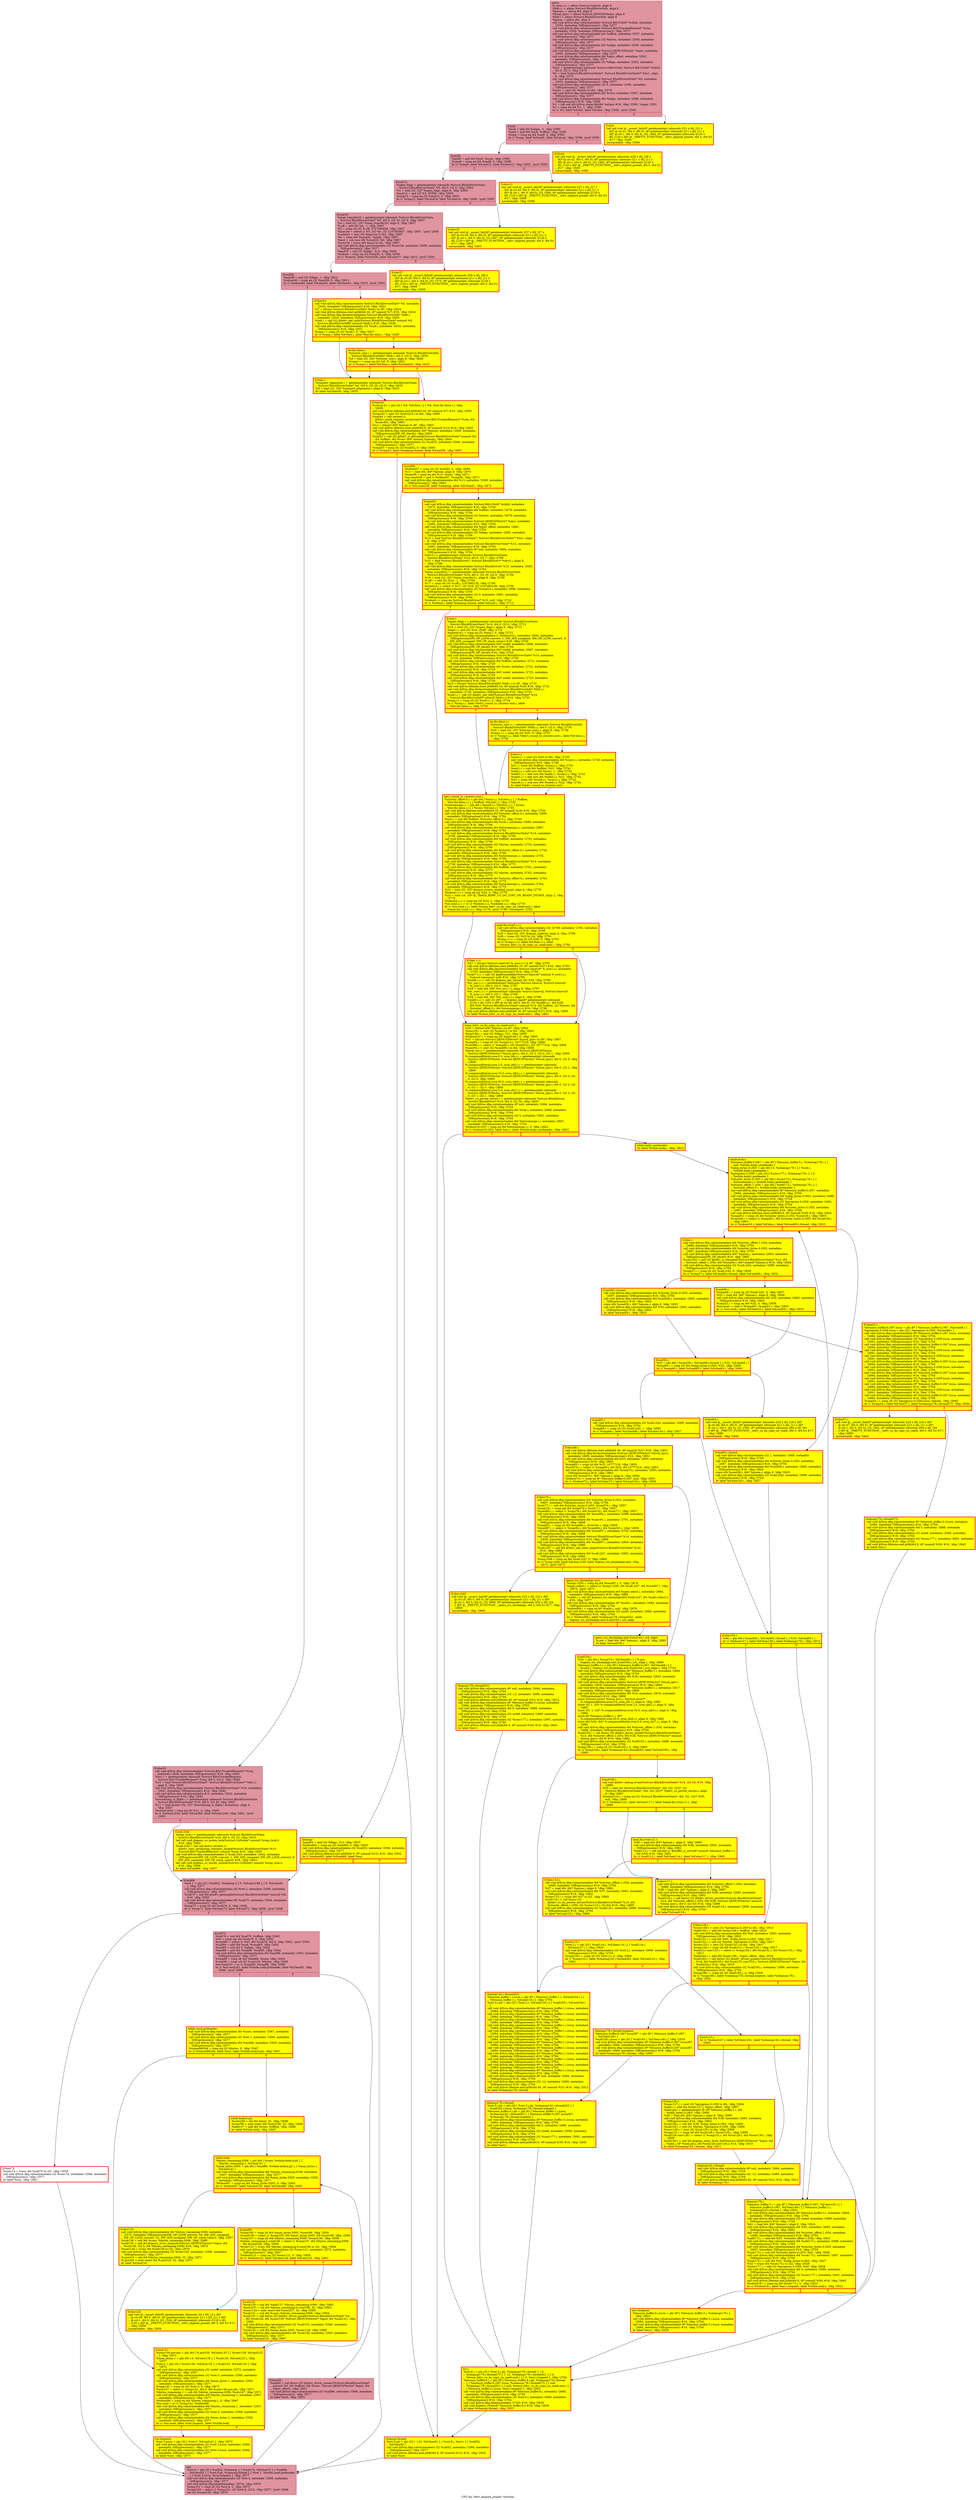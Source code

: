 digraph "CFG for 'bdrv_aligned_preadv' function" {
	label="CFG for 'bdrv_aligned_preadv' function";

	Node0x55cda45d4900 [shape=record,color="#b70d28ff", style=filled, fillcolor="#b70d2870",label="{entry:\l  %_now.i.i.i = alloca %struct.timeval, align 8\l  %bdi.i.i = alloca %struct.BlockDriverInfo, align 8\l  %pnum.i = alloca i64, align 8\l  %local_qiov.i = alloca %struct.QEMUIOVector, align 8\l  %bdi.i = alloca %struct.BlockDriverInfo, align 8\l  %pnum = alloca i64, align 8\l  call void @llvm.dbg.value(metadata %struct.BdrvChild* %child, metadata\l... !2555, metadata !DIExpression()), !dbg !2577\l  call void @llvm.dbg.value(metadata %struct.BdrvTrackedRequest* %req,\l... metadata !2556, metadata !DIExpression()), !dbg !2577\l  call void @llvm.dbg.value(metadata i64 %offset, metadata !2557, metadata\l... !DIExpression()), !dbg !2577\l  call void @llvm.dbg.value(metadata i32 %bytes, metadata !2558, metadata\l... !DIExpression()), !dbg !2577\l  call void @llvm.dbg.value(metadata i64 %align, metadata !2559, metadata\l... !DIExpression()), !dbg !2577\l  call void @llvm.dbg.value(metadata %struct.QEMUIOVector* %qiov, metadata\l... !2560, metadata !DIExpression()), !dbg !2577\l  call void @llvm.dbg.value(metadata i64 %qiov_offset, metadata !2561,\l... metadata !DIExpression()), !dbg !2577\l  call void @llvm.dbg.value(metadata i32 %flags, metadata !2562, metadata\l... !DIExpression()), !dbg !2577\l  %bs1 = getelementptr inbounds %struct.BdrvChild, %struct.BdrvChild* %child,\l... i64 0, i32 0, !dbg !2578\l  %0 = load %struct.BlockDriverState*, %struct.BlockDriverState** %bs1, align\l... 8, !dbg !2578\l  call void @llvm.dbg.value(metadata %struct.BlockDriverState* %0, metadata\l... !2563, metadata !DIExpression()), !dbg !2577\l  call void @llvm.dbg.value(metadata i32 0, metadata !2566, metadata\l... !DIExpression()), !dbg !2577\l  %conv = zext i32 %bytes to i64, !dbg !2579\l  call void @llvm.dbg.value(metadata i64 %conv, metadata !2567, metadata\l... !DIExpression()), !dbg !2577\l  call void @llvm.dbg.value(metadata i64 %align, metadata !2580, metadata\l... !DIExpression()) #16, !dbg !2586\l  %1 = tail call i64 @llvm.ctpop.i64(i64 %align) #16, !dbg !2590, !range !2591\l  %2 = icmp eq i64 %1, 1, !dbg !2590\l  br i1 %2, label %if.end, label %if.else, !dbg !2592, !prof !2593\l|{<s0>T|<s1>F}}"];
	Node0x55cda45d4900:s0 -> Node0x55cda45df330;
	Node0x55cda45d4900:s1 -> Node0x55cda45df3a0;
	Node0x55cda45df3a0 [shape=record,penwidth=3.0, style="filled", color="red", fillcolor="yellow",label="{if.else:                                          \l  tail call void @__assert_fail(i8* getelementptr inbounds ([21 x i8], [21 x\l... i8]* @.str.41, i64 0, i64 0), i8* getelementptr inbounds ([11 x i8], [11 x\l... i8]* @.str.1, i64 0, i64 0), i32 1464, i8* getelementptr inbounds ([120 x\l... i8], [120 x i8]* @__PRETTY_FUNCTION__.bdrv_aligned_preadv, i64 0, i64 0))\l... #17, !dbg !2594\l  unreachable, !dbg !2594\l}"];
	Node0x55cda45df330 [shape=record,color="#b70d28ff", style=filled, fillcolor="#b70d2870",label="{if.end:                                           \l  %sub = add i64 %align, -1, !dbg !2595\l  %and = and i64 %sub, %offset, !dbg !2595\l  %cmp = icmp eq i64 %and, 0, !dbg !2595\l  br i1 %cmp, label %if.end5, label %if.else4, !dbg !2598, !prof !2593\l|{<s0>T|<s1>F}}"];
	Node0x55cda45df330:s0 -> Node0x55cda45df630;
	Node0x55cda45df330:s1 -> Node0x55cda45e0130;
	Node0x55cda45e0130 [shape=record,penwidth=3.0, style="filled", color="red", fillcolor="yellow",label="{if.else4:                                         \l  tail call void @__assert_fail(i8* getelementptr inbounds ([28 x i8], [28 x\l... i8]* @.str.42, i64 0, i64 0), i8* getelementptr inbounds ([11 x i8], [11 x\l... i8]* @.str.1, i64 0, i64 0), i32 1465, i8* getelementptr inbounds ([120 x\l... i8], [120 x i8]* @__PRETTY_FUNCTION__.bdrv_aligned_preadv, i64 0, i64 0))\l... #17, !dbg !2595\l  unreachable, !dbg !2595\l}"];
	Node0x55cda45df630 [shape=record,color="#b70d28ff", style=filled, fillcolor="#b70d2870",label="{if.end5:                                          \l  %and8 = and i64 %sub, %conv, !dbg !2599\l  %cmp9 = icmp eq i64 %and8, 0, !dbg !2599\l  br i1 %cmp9, label %if.end13, label %if.else12, !dbg !2602, !prof !2593\l|{<s0>T|<s1>F}}"];
	Node0x55cda45df630:s0 -> Node0x55cda45e0980;
	Node0x55cda45df630:s1 -> Node0x55cda45e09d0;
	Node0x55cda45e09d0 [shape=record,penwidth=3.0, style="filled", color="red", fillcolor="yellow",label="{if.else12:                                        \l  tail call void @__assert_fail(i8* getelementptr inbounds ([27 x i8], [27 x\l... i8]* @.str.43, i64 0, i64 0), i8* getelementptr inbounds ([11 x i8], [11 x\l... i8]* @.str.1, i64 0, i64 0), i32 1466, i8* getelementptr inbounds ([120 x\l... i8], [120 x i8]* @__PRETTY_FUNCTION__.bdrv_aligned_preadv, i64 0, i64 0))\l... #17, !dbg !2599\l  unreachable, !dbg !2599\l}"];
	Node0x55cda45e0980 [shape=record,color="#b70d28ff", style=filled, fillcolor="#b70d2870",label="{if.end13:                                         \l  %open_flags = getelementptr inbounds %struct.BlockDriverState,\l... %struct.BlockDriverState* %0, i64 0, i32 0, !dbg !2603\l  %3 = load i32, i32* %open_flags, align 8, !dbg !2603\l  %and14 = and i32 %3, 65536, !dbg !2603\l  %cmp15 = icmp eq i32 %and14, 0, !dbg !2603\l  br i1 %cmp15, label %if.end19, label %if.else18, !dbg !2606, !prof !2593\l|{<s0>T|<s1>F}}"];
	Node0x55cda45e0980:s0 -> Node0x55cda45e1310;
	Node0x55cda45e0980:s1 -> Node0x55cda45e1360;
	Node0x55cda45e1360 [shape=record,penwidth=3.0, style="filled", color="red", fillcolor="yellow",label="{if.else18:                                        \l  tail call void @__assert_fail(i8* getelementptr inbounds ([37 x i8], [37 x\l... i8]* @.str.44, i64 0, i64 0), i8* getelementptr inbounds ([11 x i8], [11 x\l... i8]* @.str.1, i64 0, i64 0), i32 1467, i8* getelementptr inbounds ([120 x\l... i8], [120 x i8]* @__PRETTY_FUNCTION__.bdrv_aligned_preadv, i64 0, i64 0))\l... #17, !dbg !2603\l  unreachable, !dbg !2603\l}"];
	Node0x55cda45e1310 [shape=record,color="#b70d28ff", style=filled, fillcolor="#b70d2870",label="{if.end19:                                         \l  %max_transfer20 = getelementptr inbounds %struct.BlockDriverState,\l... %struct.BlockDriverState* %0, i64 0, i32 20, i32 6, !dbg !2607\l  %4 = load i32, i32* %max_transfer20, align 8, !dbg !2607\l  %.off = add i32 %4, -1, !dbg !2607\l  %5 = icmp ult i32 %.off, 2147483646, !dbg !2607\l  %narrow = select i1 %5, i32 %4, i32 2147483647, !dbg !2607, !prof !2608\l  %cond32 = zext i32 %narrow to i64, !dbg !2607\l  %6 = srem i64 %cond32, %align, !dbg !2607\l  %mul = sub nsw i64 %cond32, %6, !dbg !2607\l  %conv34 = trunc i64 %mul to i32, !dbg !2607\l  call void @llvm.dbg.value(metadata i32 %conv34, metadata !2568, metadata\l... !DIExpression()), !dbg !2577\l  %and35 = and i32 %flags, -514, !dbg !2609\l  %tobool = icmp eq i32 %and35, 0, !dbg !2609\l  br i1 %tobool, label %if.end38, label %if.else37, !dbg !2612, !prof !2593\l|{<s0>T|<s1>F}}"];
	Node0x55cda45e1310:s0 -> Node0x55cda45e3520;
	Node0x55cda45e1310:s1 -> Node0x55cda45e3590;
	Node0x55cda45e3590 [shape=record,penwidth=3.0, style="filled", color="red", fillcolor="yellow",label="{if.else37:                                        \l  tail call void @__assert_fail(i8* getelementptr inbounds ([56 x i8], [56 x\l... i8]* @.str.45, i64 0, i64 0), i8* getelementptr inbounds ([11 x i8], [11 x\l... i8]* @.str.1, i64 0, i64 0), i32 1475, i8* getelementptr inbounds ([120 x\l... i8], [120 x i8]* @__PRETTY_FUNCTION__.bdrv_aligned_preadv, i64 0, i64 0))\l... #17, !dbg !2609\l  unreachable, !dbg !2609\l}"];
	Node0x55cda45e3520 [shape=record,color="#b70d28ff", style=filled, fillcolor="#b70d2870",label="{if.end38:                                         \l  %and39 = and i32 %flags, 1, !dbg !2613\l  %tobool40 = icmp eq i32 %and39, 0, !dbg !2613\l  br i1 %tobool40, label %if.else45, label %if.then41, !dbg !2615, !prof !2593\l|{<s0>T|<s1>F}}"];
	Node0x55cda45e3520:s0 -> Node0x55cda45e3f00;
	Node0x55cda45e3520:s1 -> Node0x55cda45e3dc0;
	Node0x55cda45e3dc0 [shape=record,penwidth=3.0, style="filled", color="red", fillcolor="yellow",label="{if.then41:                                        \l  call void @llvm.dbg.value(metadata %struct.BlockDriverState* %0, metadata\l... !2616, metadata !DIExpression()) #16, !dbg !2621\l  %7 = bitcast %struct.BlockDriverInfo* %bdi.i to i8*, !dbg !2624\l  call void @llvm.lifetime.start.p0i8(i64 24, i8* nonnull %7) #16, !dbg !2624\l  call void @llvm.dbg.declare(metadata %struct.BlockDriverInfo* %bdi.i,\l... metadata !2619, metadata !DIExpression()) #16, !dbg !2625\l  %call.i = call i32 @bdrv_get_info(%struct.BlockDriverState* nonnull %0,\l... %struct.BlockDriverInfo* nonnull %bdi.i) #16, !dbg !2626\l  call void @llvm.dbg.value(metadata i32 %call.i, metadata !2620, metadata\l... !DIExpression()) #16, !dbg !2621\l  %cmp.i = icmp slt i32 %call.i, 0, !dbg !2627\l  br i1 %cmp.i, label %if.then.i, label %lor.lhs.false.i, !dbg !2629\l|{<s0>T|<s1>F}}"];
	Node0x55cda45e3dc0:s0 -> Node0x55cda46cf1e0;
	Node0x55cda45e3dc0:s1 -> Node0x55cda4619cc0;
	Node0x55cda4619cc0 [shape=record,penwidth=3.0, style="filled", color="red", fillcolor="yellow",label="{lor.lhs.false.i:                                  \l  %cluster_size.i = getelementptr inbounds %struct.BlockDriverInfo,\l... %struct.BlockDriverInfo* %bdi.i, i64 0, i32 0, !dbg !2630\l  %8 = load i32, i32* %cluster_size.i, align 8, !dbg !2630\l  %cmp1.i = icmp eq i32 %8, 0, !dbg !2631\l  br i1 %cmp1.i, label %if.then.i, label %if.then50, !dbg !2632\l|{<s0>T|<s1>F}}"];
	Node0x55cda4619cc0:s0 -> Node0x55cda46cf1e0;
	Node0x55cda4619cc0:s1 -> Node0x55cda4365180;
	Node0x55cda46cf1e0 [shape=record,penwidth=3.0, style="filled", color="red", fillcolor="yellow",label="{if.then.i:                                        \l  %request_alignment.i = getelementptr inbounds %struct.BlockDriverState,\l... %struct.BlockDriverState* %0, i64 0, i32 20, i32 0, !dbg !2633\l  %9 = load i32, i32* %request_alignment.i, align 8, !dbg !2633\l  br label %if.then50, !dbg !2635\l}"];
	Node0x55cda46cf1e0 -> Node0x55cda4365180;
	Node0x55cda45e3f00 [shape=record,color="#b70d28ff", style=filled, fillcolor="#b70d2870",label="{if.else45:                                        \l  call void @llvm.dbg.value(metadata %struct.BdrvTrackedRequest* %req,\l... metadata !2636, metadata !DIExpression()) #16, !dbg !2643\l  %bs1.i = getelementptr inbounds %struct.BdrvTrackedRequest,\l... %struct.BdrvTrackedRequest* %req, i64 0, i32 0, !dbg !2646\l  %10 = load %struct.BlockDriverState*, %struct.BlockDriverState** %bs1.i,\l... align 8, !dbg !2646\l  call void @llvm.dbg.value(metadata %struct.BlockDriverState* %10, metadata\l... !2641, metadata !DIExpression()) #16, !dbg !2643\l  call void @llvm.dbg.value(metadata i8 0, metadata !2642, metadata\l... !DIExpression()) #16, !dbg !2643\l  %serialising_in_flight.i = getelementptr inbounds %struct.BlockDriverState,\l... %struct.BlockDriverState* %10, i64 0, i32 46, !dbg !2647\l  %11 = load atomic i32, i32* %serialising_in_flight.i monotonic, align 4,\l... !dbg !2647\l  %tobool.i244 = icmp eq i32 %11, 0, !dbg !2650\l  br i1 %tobool.i244, label %if.end69, label %if.end.i246, !dbg !2651, !prof\l... !2652\l|{<s0>T|<s1>F}}"];
	Node0x55cda45e3f00:s0 -> Node0x55cda45e5340;
	Node0x55cda45e3f00:s1 -> Node0x55cda4382e60;
	Node0x55cda4382e60 [shape=record,penwidth=3.0, style="filled", color="red", fillcolor="yellow",label="{if.end.i246:                                      \l  %reqs_lock.i = getelementptr inbounds %struct.BlockDriverState,\l... %struct.BlockDriverState* %10, i64 0, i32 52, !dbg !2653\l  tail call void @qemu_co_mutex_lock(%struct.CoMutex* nonnull %reqs_lock.i)\l... #16, !dbg !2654\l  %call.i245 = tail call fastcc zeroext i1\l... @bdrv_wait_serialising_requests_locked(%struct.BlockDriverState* %10,\l... %struct.BdrvTrackedRequest* nonnull %req) #16, !dbg !2655\l  call void @llvm.dbg.value(metadata i1 %call.i245, metadata !2642, metadata\l... !DIExpression(DW_OP_LLVM_convert, 1, DW_ATE_unsigned, DW_OP_LLVM_convert, 8,\l... DW_ATE_unsigned, DW_OP_stack_value)) #16, !dbg !2643\l  tail call void @qemu_co_mutex_unlock(%struct.CoMutex* nonnull %reqs_lock.i)\l... #16, !dbg !2656\l  br label %if.end69, !dbg !2657\l}"];
	Node0x55cda4382e60 -> Node0x55cda45e5340;
	Node0x55cda4365180 [shape=record,penwidth=3.0, style="filled", color="red", fillcolor="yellow",label="{if.then50:                                        \l  %retval.0.i = phi i32 [ %9, %if.then.i ], [ %8, %lor.lhs.false.i ], !dbg\l... !2658\l  call void @llvm.lifetime.end.p0i8(i64 24, i8* nonnull %7) #16, !dbg !2659\l  %conv43 = sext i32 %retval.0.i to i64, !dbg !2660\l  %call44 = call zeroext i1\l... @bdrv_mark_request_serialising(%struct.BdrvTrackedRequest* %req, i64\l... %conv43), !dbg !2661\l  %12 = bitcast i64* %pnum to i8*, !dbg !2662\l  call void @llvm.lifetime.start.p0i8(i64 8, i8* nonnull %12) #16, !dbg !2662\l  call void @llvm.dbg.value(metadata i64* %pnum, metadata !2569, metadata\l... !DIExpression(DW_OP_deref)), !dbg !2663\l  %call52 = call i32 @bdrv_is_allocated(%struct.BlockDriverState* nonnull %0,\l... i64 %offset, i64 %conv, i64* nonnull %pnum), !dbg !2664\l  call void @llvm.dbg.value(metadata i32 %call52, metadata !2566, metadata\l... !DIExpression()), !dbg !2577\l  %cmp53 = icmp slt i32 %call52, 0, !dbg !2665\l  br i1 %cmp53, label %cleanup.thread, label %if.end56, !dbg !2667\l|{<s0>T|<s1>F}}"];
	Node0x55cda4365180:s0 -> Node0x55cda44ba090;
	Node0x55cda4365180:s1 -> Node0x55cda45e5cc0;
	Node0x55cda45e5cc0 [shape=record,penwidth=3.0, style="filled", color="red", fillcolor="yellow",label="{if.end56:                                         \l  %tobool57 = icmp ne i32 %call52, 0, !dbg !2668\l  %13 = load i64, i64* %pnum, align 8, !dbg !2670\l  %cmp59 = icmp eq i64 %13, %conv, !dbg !2671\l  %or.cond238 = and i1 %tobool57, %cmp59, !dbg !2672\l  call void @llvm.dbg.value(metadata i64 %13, metadata !2569, metadata\l... !DIExpression()), !dbg !2663\l  br i1 %or.cond238, label %cleanup, label %if.then61, !dbg !2672\l|{<s0>T|<s1>F}}"];
	Node0x55cda45e5cc0:s0 -> Node0x55cda45e88d0;
	Node0x55cda45e5cc0:s1 -> Node0x55cda45e69d0;
	Node0x55cda45e69d0 [shape=record,penwidth=3.0, style="filled", color="red", fillcolor="yellow",label="{if.then61:                                        \l  call void @llvm.dbg.value(metadata %struct.BdrvChild* %child, metadata\l... !2673, metadata !DIExpression()) #16, !dbg !2704\l  call void @llvm.dbg.value(metadata i64 %offset, metadata !2678, metadata\l... !DIExpression()) #16, !dbg !2704\l  call void @llvm.dbg.value(metadata i32 %bytes, metadata !2679, metadata\l... !DIExpression()) #16, !dbg !2704\l  call void @llvm.dbg.value(metadata %struct.QEMUIOVector* %qiov, metadata\l... !2680, metadata !DIExpression()) #16, !dbg !2704\l  call void @llvm.dbg.value(metadata i64 %qiov_offset, metadata !2681,\l... metadata !DIExpression()) #16, !dbg !2704\l  call void @llvm.dbg.value(metadata i32 %flags, metadata !2682, metadata\l... !DIExpression()) #16, !dbg !2704\l  %14 = load %struct.BlockDriverState*, %struct.BlockDriverState** %bs1, align\l... 8, !dbg !2707\l  call void @llvm.dbg.value(metadata %struct.BlockDriverState* %14, metadata\l... !2683, metadata !DIExpression()) #16, !dbg !2704\l  call void @llvm.dbg.value(metadata i8* null, metadata !2684, metadata\l... !DIExpression()) #16, !dbg !2704\l  %drv2.i = getelementptr inbounds %struct.BlockDriverState,\l... %struct.BlockDriverState* %14, i64 0, i32 7, !dbg !2708\l  %15 = load %struct.BlockDriver*, %struct.BlockDriver** %drv2.i, align 8,\l... !dbg !2708\l  call void @llvm.dbg.value(metadata %struct.BlockDriver* %15, metadata !2685,\l... metadata !DIExpression()) #16, !dbg !2704\l  %max_transfer3.i = getelementptr inbounds %struct.BlockDriverState,\l... %struct.BlockDriverState* %14, i64 0, i32 20, i32 6, !dbg !2709\l  %16 = load i32, i32* %max_transfer3.i, align 8, !dbg !2709\l  %.off.i = add i32 %16, -1, !dbg !2709\l  %17 = icmp ult i32 %.off.i, 2147483135, !dbg !2709\l  %cond14.i = select i1 %17, i32 %16, i32 2147483136, !dbg !2709\l  call void @llvm.dbg.value(metadata i32 %cond14.i, metadata !2690, metadata\l... !DIExpression()) #16, !dbg !2704\l  call void @llvm.dbg.value(metadata i32 0, metadata !2691, metadata\l... !DIExpression()) #16, !dbg !2704\l  %tobool.i = icmp eq %struct.BlockDriver* %15, null, !dbg !2710\l  br i1 %tobool.i, label %cleanup.thread, label %if.end.i, !dbg !2712\l|{<s0>T|<s1>F}}"];
	Node0x55cda45e69d0:s0 -> Node0x55cda44ba090;
	Node0x55cda45e69d0:s1 -> Node0x55cda3d56aa0;
	Node0x55cda3d56aa0 [shape=record,penwidth=3.0, style="filled", color="red", fillcolor="yellow",label="{if.end.i:                                         \l  %open_flags.i = getelementptr inbounds %struct.BlockDriverState,\l... %struct.BlockDriverState* %14, i64 0, i32 0, !dbg !2713\l  %18 = load i32, i32* %open_flags.i, align 8, !dbg !2713\l  %and.i = and i32 %18, 2048, !dbg !2714\l  %tobool16.i = icmp eq i32 %and.i, 0, !dbg !2715\l  call void @llvm.dbg.value(metadata i1 %tobool16.i, metadata !2692, metadata\l... !DIExpression(DW_OP_LLVM_convert, 1, DW_ATE_unsigned, DW_OP_LLVM_convert, 8,\l... DW_ATE_unsigned, DW_OP_stack_value)) #16, !dbg !2704\l  call void @llvm.dbg.value(metadata i64* undef, metadata !2686, metadata\l... !DIExpression(DW_OP_deref)) #16, !dbg !2704\l  call void @llvm.dbg.value(metadata i64* undef, metadata !2687, metadata\l... !DIExpression(DW_OP_deref)) #16, !dbg !2704\l  call void @llvm.dbg.value(metadata %struct.BlockDriverState* %14, metadata\l... !2716, metadata !DIExpression()) #16, !dbg !2729\l  call void @llvm.dbg.value(metadata i64 %offset, metadata !2721, metadata\l... !DIExpression()) #16, !dbg !2729\l  call void @llvm.dbg.value(metadata i64 %conv, metadata !2722, metadata\l... !DIExpression()) #16, !dbg !2729\l  call void @llvm.dbg.value(metadata i64* undef, metadata !2723, metadata\l... !DIExpression()) #16, !dbg !2729\l  call void @llvm.dbg.value(metadata i64* undef, metadata !2724, metadata\l... !DIExpression()) #16, !dbg !2729\l  %19 = bitcast %struct.BlockDriverInfo* %bdi.i.i to i8*, !dbg !2731\l  call void @llvm.lifetime.start.p0i8(i64 24, i8* nonnull %19) #16, !dbg !2731\l  call void @llvm.dbg.declare(metadata %struct.BlockDriverInfo* %bdi.i.i,\l... metadata !2725, metadata !DIExpression()) #16, !dbg !2732\l  %call.i.i = call i32 @bdrv_get_info(%struct.BlockDriverState* %14,\l... %struct.BlockDriverInfo* nonnull %bdi.i.i) #16, !dbg !2733\l  %cmp.i.i = icmp slt i32 %call.i.i, 0, !dbg !2734\l  br i1 %cmp.i.i, label %bdrv_round_to_clusters.exit.i, label\l... %lor.lhs.false.i.i, !dbg !2735\l|{<s0>T|<s1>F}}"];
	Node0x55cda3d56aa0:s0 -> Node0x55cda4536da0;
	Node0x55cda3d56aa0:s1 -> Node0x55cda45f95d0;
	Node0x55cda45f95d0 [shape=record,penwidth=3.0, style="filled", color="red", fillcolor="yellow",label="{lor.lhs.false.i.i:                                \l  %cluster_size.i.i = getelementptr inbounds %struct.BlockDriverInfo,\l... %struct.BlockDriverInfo* %bdi.i.i, i64 0, i32 0, !dbg !2736\l  %20 = load i32, i32* %cluster_size.i.i, align 8, !dbg !2736\l  %cmp1.i.i = icmp eq i32 %20, 0, !dbg !2737\l  br i1 %cmp1.i.i, label %bdrv_round_to_clusters.exit.i, label %if.else.i.i,\l... !dbg !2738\l|{<s0>T|<s1>F}}"];
	Node0x55cda45f95d0:s0 -> Node0x55cda4536da0;
	Node0x55cda45f95d0:s1 -> Node0x55cda4715ed0;
	Node0x55cda4715ed0 [shape=record,penwidth=3.0, style="filled", color="red", fillcolor="yellow",label="{if.else.i.i:                                      \l  %conv.i.i = sext i32 %20 to i64, !dbg !2739\l  call void @llvm.dbg.value(metadata i64 %conv.i.i, metadata !2726, metadata\l... !DIExpression()) #16, !dbg !2740\l  %21 = srem i64 %offset, %conv.i.i, !dbg !2741\l  %mul.i.i = sub i64 %offset, %21, !dbg !2741\l  %add.i.i = add nsw i64 %conv, -1, !dbg !2742\l  %add3.i.i = add nsw i64 %add.i.i, %conv.i.i, !dbg !2742\l  %sub4.i.i = add nsw i64 %add3.i.i, %21, !dbg !2742\l  %22 = srem i64 %sub4.i.i, %conv.i.i, !dbg !2742\l  %mul6.i.i = sub nsw i64 %sub4.i.i, %22, !dbg !2742\l  br label %bdrv_round_to_clusters.exit.i\l}"];
	Node0x55cda4715ed0 -> Node0x55cda4536da0;
	Node0x55cda4536da0 [shape=record,penwidth=3.0, style="filled", color="red", fillcolor="yellow",label="{bdrv_round_to_clusters.exit.i:                    \l  %cluster_offset.0.i = phi i64 [ %mul.i.i, %if.else.i.i ], [ %offset,\l... %lor.lhs.false.i.i ], [ %offset, %if.end.i ], !dbg !2743\l  %storemerge.i.i = phi i64 [ %mul6.i.i, %if.else.i.i ], [ %conv,\l... %lor.lhs.false.i.i ], [ %conv, %if.end.i ], !dbg !2743\l  call void @llvm.lifetime.end.p0i8(i64 24, i8* nonnull %19) #16, !dbg !2744\l  call void @llvm.dbg.value(metadata i64 %cluster_offset.0.i, metadata !2686,\l... metadata !DIExpression()) #16, !dbg !2704\l  %sub.i = sub i64 %offset, %cluster_offset.0.i, !dbg !2745\l  call void @llvm.dbg.value(metadata i64 %sub.i, metadata !2688, metadata\l... !DIExpression()) #16, !dbg !2704\l  call void @llvm.dbg.value(metadata i64 %storemerge.i.i, metadata !2687,\l... metadata !DIExpression()) #16, !dbg !2704\l  call void @llvm.dbg.value(metadata %struct.BlockDriverState* %14, metadata\l... !2746, metadata !DIExpression()) #16, !dbg !2756\l  call void @llvm.dbg.value(metadata i64 %offset, metadata !2752, metadata\l... !DIExpression()) #16, !dbg !2756\l  call void @llvm.dbg.value(metadata i32 %bytes, metadata !2753, metadata\l... !DIExpression()) #16, !dbg !2756\l  call void @llvm.dbg.value(metadata i64 %cluster_offset.0.i, metadata !2754,\l... metadata !DIExpression()) #16, !dbg !2756\l  call void @llvm.dbg.value(metadata i64 %storemerge.i.i, metadata !2755,\l... metadata !DIExpression()) #16, !dbg !2756\l  call void @llvm.dbg.value(metadata %struct.BlockDriverState* %14, metadata\l... !2758, metadata !DIExpression()) #16, !dbg !2775\l  call void @llvm.dbg.value(metadata i64 %offset, metadata !2761, metadata\l... !DIExpression()) #16, !dbg !2775\l  call void @llvm.dbg.value(metadata i32 %bytes, metadata !2762, metadata\l... !DIExpression()) #16, !dbg !2775\l  call void @llvm.dbg.value(metadata i64 %cluster_offset.0.i, metadata !2763,\l... metadata !DIExpression()) #16, !dbg !2775\l  call void @llvm.dbg.value(metadata i64 %storemerge.i.i, metadata !2764,\l... metadata !DIExpression()) #16, !dbg !2775\l  %23 = load i32, i32* @trace_events_enabled_count, align 4, !dbg !2779\l  %tobool.i.i.i = icmp eq i32 %23, 0, !dbg !2779\l  %24 = load i16, i16* @_TRACE_BDRV_CO_DO_COPY_ON_READV_DSTATE, align 2, !dbg\l... !2779\l  %tobool4.i.i.i = icmp eq i16 %24, 0, !dbg !2779\l  %or.cond.i.i.i = or i1 %tobool.i.i.i, %tobool4.i.i.i, !dbg !2779\l  br i1 %or.cond.i.i.i, label %trace_bdrv_co_do_copy_on_readv.exit.i, label\l... %land.lhs.true5.i.i.i, !dbg !2779, !prof !2780, !misexpect !2781\l|{<s0>T|<s1>F}}"];
	Node0x55cda4536da0:s0 -> Node0x55cda46a2040;
	Node0x55cda4536da0:s1 -> Node0x55cda4497db0;
	Node0x55cda4497db0 [shape=record,penwidth=3.0, style="filled", color="red", fillcolor="yellow",label="{land.lhs.true5.i.i.i:                             \l  call void @llvm.dbg.value(metadata i32 32768, metadata !2782, metadata\l... !DIExpression()) #16, !dbg !2788\l  %25 = load i32, i32* @qemu_loglevel, align 4, !dbg !2790\l  %26 = trunc i32 %25 to i16, !dbg !2791\l  %cmp.i.i.i.i = icmp slt i16 %26, 0, !dbg !2791\l  br i1 %cmp.i.i.i.i, label %if.then.i.i.i, label\l... %trace_bdrv_co_do_copy_on_readv.exit.i, !dbg !2792\l|{<s0>T|<s1>F}}"];
	Node0x55cda4497db0:s0 -> Node0x55cda46fd8a0;
	Node0x55cda4497db0:s1 -> Node0x55cda46a2040;
	Node0x55cda46fd8a0 [shape=record,penwidth=3.0, style="filled", color="red", fillcolor="yellow",label="{if.then.i.i.i:                                    \l  %27 = bitcast %struct.timeval* %_now.i.i.i to i8*, !dbg !2793\l  call void @llvm.lifetime.start.p0i8(i64 16, i8* nonnull %27) #16, !dbg !2793\l  call void @llvm.dbg.declare(metadata %struct.timeval* %_now.i.i.i, metadata\l... !2765, metadata !DIExpression()) #16, !dbg !2794\l  %call7.i.i.i = call i32 @gettimeofday(%struct.timeval* nonnull %_now.i.i.i,\l... %struct.timezone* null) #16, !dbg !2795\l  %call8.i.i.i = call i32 @qemu_get_thread_id() #16, !dbg !2796\l  %tv_sec.i.i.i = getelementptr inbounds %struct.timeval, %struct.timeval*\l... %_now.i.i.i, i64 0, i32 0, !dbg !2797\l  %28 = load i64, i64* %tv_sec.i.i.i, align 8, !dbg !2797\l  %tv_usec.i.i.i = getelementptr inbounds %struct.timeval, %struct.timeval*\l... %_now.i.i.i, i64 0, i32 1, !dbg !2798\l  %29 = load i64, i64* %tv_usec.i.i.i, align 8, !dbg !2798\l  %call9.i.i.i = call i32 (i8*, ...) @qemu_log(i8* getelementptr inbounds\l... ([102 x i8], [102 x i8]* @.str.49, i64 0, i64 0), i32 %call8.i.i.i, i64 %28,\l... i64 %29, %struct.BlockDriverState* nonnull %14, i64 %offset, i32 %bytes, i64\l... %cluster_offset.0.i, i64 %storemerge.i.i) #16, !dbg !2799\l  call void @llvm.lifetime.end.p0i8(i64 16, i8* nonnull %27) #16, !dbg !2800\l  br label %trace_bdrv_co_do_copy_on_readv.exit.i, !dbg !2801\l}"];
	Node0x55cda46fd8a0 -> Node0x55cda46a2040;
	Node0x55cda46a2040 [shape=record,penwidth=3.0, style="filled", color="red", fillcolor="yellow",label="{trace_bdrv_co_do_copy_on_readv.exit.i:            \l  %30 = bitcast i64* %pnum.i to i8*, !dbg !2802\l  %conv29.i = sext i32 %cond14.i to i64, !dbg !2803\l  %and146.i = and i32 %flags, 512, !dbg !2805\l  %tobool147.i = icmp eq i32 %and146.i, 0, !dbg !2805\l  %31 = bitcast %struct.QEMUIOVector* %local_qiov.i to i8*, !dbg !2807\l  %cmp85.i = icmp slt i32 %cond14.i, 16777216, !dbg !2808\l  %cond90.i = select i1 %cmp85.i, i32 %cond14.i, i32 16777216, !dbg !2808\l  %conv91.i = sext i32 %cond90.i to i64, !dbg !2808\l  %local_iov.i.i = getelementptr inbounds %struct.QEMUIOVector,\l... %struct.QEMUIOVector* %local_qiov.i, i64 0, i32 2, i32 0, i32 1, !dbg !2809\l  %.compoundliteral.sroa.0.0..sroa_idx.i.i = getelementptr inbounds\l... %struct.QEMUIOVector, %struct.QEMUIOVector* %local_qiov.i, i64 0, i32 0, !dbg\l... !2809\l  %.compoundliteral.sroa.2.0..sroa_idx2.i.i = getelementptr inbounds\l... %struct.QEMUIOVector, %struct.QEMUIOVector* %local_qiov.i, i64 0, i32 1, !dbg\l... !2809\l  %.compoundliteral.sroa.33.0..sroa_idx4.i.i = getelementptr inbounds\l... %struct.QEMUIOVector, %struct.QEMUIOVector* %local_qiov.i, i64 0, i32 2, i32\l... 0, i32 0, !dbg !2809\l  %.compoundliteral.sroa.45.0..sroa_idx6.i.i = getelementptr inbounds\l... %struct.QEMUIOVector, %struct.QEMUIOVector* %local_qiov.i, i64 0, i32 2, i32\l... 0, i32 1, i32 0, !dbg !2809\l  %.compoundliteral.sroa.5.0..sroa_idx7.i.i = getelementptr inbounds\l... %struct.QEMUIOVector, %struct.QEMUIOVector* %local_qiov.i, i64 0, i32 2, i32\l... 0, i32 1, i32 1, !dbg !2809\l  %bdrv_co_pwrite_zeroes.i = getelementptr inbounds %struct.BlockDriver,\l... %struct.BlockDriver* %15, i64 0, i32 34, !dbg !2820\l  call void @llvm.dbg.value(metadata i8* null, metadata !2684, metadata\l... !DIExpression()) #16, !dbg !2704\l  call void @llvm.dbg.value(metadata i64 %sub.i, metadata !2688, metadata\l... !DIExpression()) #16, !dbg !2704\l  call void @llvm.dbg.value(metadata i32 0, metadata !2691, metadata\l... !DIExpression()) #16, !dbg !2704\l  call void @llvm.dbg.value(metadata i64 %storemerge.i.i, metadata !2687,\l... metadata !DIExpression()) #16, !dbg !2704\l  %tobool18.i353 = icmp eq i64 %storemerge.i.i, 0, !dbg !2822\l  br i1 %tobool18.i353, label %err.i, label %while.body.i.preheader, !dbg !2822\l|{<s0>T|<s1>F}}"];
	Node0x55cda46a2040:s0 -> Node0x55cda45f0070;
	Node0x55cda46a2040:s1 -> Node0x55cda454feb0;
	Node0x55cda454feb0 [shape=record,penwidth=3.0, style="filled", color="red", fillcolor="yellow",label="{while.body.i.preheader:                           \l  br label %while.body.i, !dbg !2823\l}"];
	Node0x55cda454feb0 -> Node0x55cda46982d0;
	Node0x55cda46982d0 [shape=record,penwidth=3.0, style="filled", color="red", fillcolor="yellow",label="{while.body.i:                                     \l  %bounce_buffer.0.i367 = phi i8* [ %bounce_buffer.3.i, %cleanup178.i ], [\l... null, %while.body.i.preheader ]\l  %skip_bytes.0.i363 = phi i64 [ 0, %cleanup178.i ], [ %sub.i,\l... %while.body.i.preheader ]\l  %progress.0.i359 = phi i32 [ %conv177.i, %cleanup178.i ], [ 0,\l... %while.body.i.preheader ]\l  %cluster_bytes.0.i355 = phi i64 [ %sub173.i, %cleanup178.i ], [\l... %storemerge.i.i, %while.body.i.preheader ]\l  %cluster_offset.1.i354 = phi i64 [ %add172.i, %cleanup178.i ], [\l... %cluster_offset.0.i, %while.body.i.preheader ]\l  call void @llvm.dbg.value(metadata i8* %bounce_buffer.0.i367, metadata\l... !2684, metadata !DIExpression()) #16, !dbg !2704\l  call void @llvm.dbg.value(metadata i64 %skip_bytes.0.i363, metadata !2688,\l... metadata !DIExpression()) #16, !dbg !2704\l  call void @llvm.dbg.value(metadata i32 %progress.0.i359, metadata !2691,\l... metadata !DIExpression()) #16, !dbg !2704\l  call void @llvm.dbg.value(metadata i64 %cluster_bytes.0.i355, metadata\l... !2687, metadata !DIExpression()) #16, !dbg !2704\l  call void @llvm.lifetime.start.p0i8(i64 8, i8* nonnull %30) #16, !dbg !2824\l  %cmp30.i = icmp slt i64 %cluster_bytes.0.i355, %conv29.i, !dbg !2803\l  %cond36.i = select i1 %cmp30.i, i64 %cluster_bytes.0.i355, i64 %conv29.i,\l... !dbg !2803\l  br i1 %tobool16.i, label %if.else.i, label %if.end65.i.thread, !dbg !2823\l|{<s0>T|<s1>F}}"];
	Node0x55cda46982d0:s0 -> Node0x55cda45d37b0;
	Node0x55cda46982d0:s1 -> Node0x55cda4531370;
	Node0x55cda4531370 [shape=record,penwidth=3.0, style="filled", color="red", fillcolor="yellow",label="{if.end65.i.thread:                                \l  call void @llvm.dbg.value(metadata i32 1, metadata !2689, metadata\l... !DIExpression()) #16, !dbg !2704\l  call void @llvm.dbg.value(metadata i64 %cluster_bytes.0.i355, metadata\l... !2687, metadata !DIExpression()) #16, !dbg !2704\l  call void @llvm.dbg.value(metadata i64 %cond36.i, metadata !2693, metadata\l... !DIExpression()) #16, !dbg !2802\l  store i64 %cond36.i, i64* %pnum.i, align 8, !dbg !2825\l  call void @llvm.dbg.value(metadata i32 %call.i242, metadata !2689, metadata\l... !DIExpression()) #16, !dbg !2704\l  br label %if.else145.i, !dbg !2827\l}"];
	Node0x55cda4531370 -> Node0x55cda4489b50;
	Node0x55cda45d37b0 [shape=record,penwidth=3.0, style="filled", color="red", fillcolor="yellow",label="{if.else.i:                                        \l  call void @llvm.dbg.value(metadata i64 %cluster_offset.1.i354, metadata\l... !2686, metadata !DIExpression()) #16, !dbg !2704\l  call void @llvm.dbg.value(metadata i64 %cluster_bytes.0.i355, metadata\l... !2687, metadata !DIExpression()) #16, !dbg !2704\l  call void @llvm.dbg.value(metadata i64* %pnum.i, metadata !2693, metadata\l... !DIExpression(DW_OP_deref)) #16, !dbg !2802\l  %call.i242 = call i32 @bdrv_is_allocated(%struct.BlockDriverState* %14, i64\l... %cluster_offset.1.i354, i64 %cond36.i, i64* nonnull %pnum.i) #16, !dbg !2828\l  call void @llvm.dbg.value(metadata i32 %call.i242, metadata !2689, metadata\l... !DIExpression()) #16, !dbg !2704\l  %cmp37.i = icmp slt i32 %call.i242, 0, !dbg !2830\l  br i1 %cmp37.i, label %if.end48.i.thread, label %if.end48.i, !dbg !2832\l|{<s0>T|<s1>F}}"];
	Node0x55cda45d37b0:s0 -> Node0x55cda469e6b0;
	Node0x55cda45d37b0:s1 -> Node0x55cda45f9040;
	Node0x55cda469e6b0 [shape=record,penwidth=3.0, style="filled", color="red", fillcolor="yellow",label="{if.end48.i.thread:                                \l  call void @llvm.dbg.value(metadata i64 %cluster_bytes.0.i355, metadata\l... !2687, metadata !DIExpression()) #16, !dbg !2704\l  call void @llvm.dbg.value(metadata i64 %cond36.i, metadata !2693, metadata\l... !DIExpression()) #16, !dbg !2802\l  store i64 %cond36.i, i64* %pnum.i, align 8, !dbg !2833\l  call void @llvm.dbg.value(metadata i64 %32, metadata !2693, metadata\l... !DIExpression()) #16, !dbg !2802\l  br label %if.end59.i, !dbg !2835\l}"];
	Node0x55cda469e6b0 -> Node0x55cda46b3570;
	Node0x55cda45f9040 [shape=record,penwidth=3.0, style="filled", color="red", fillcolor="yellow",label="{if.end48.i:                                       \l  %cmp49.i = icmp eq i32 %call.i242, 0, !dbg !2837\l  %32 = load i64, i64* %pnum.i, align 8, !dbg !2838\l  call void @llvm.dbg.value(metadata i64 %32, metadata !2693, metadata\l... !DIExpression()) #16, !dbg !2802\l  %cmp51.i = icmp eq i64 %32, 0, !dbg !2839\l  %or.cond.i = and i1 %cmp49.i, %cmp51.i, !dbg !2835\l  br i1 %or.cond.i, label %if.then53.i, label %if.end59.i, !dbg !2835\l|{<s0>T|<s1>F}}"];
	Node0x55cda45f9040:s0 -> Node0x55cda4468510;
	Node0x55cda45f9040:s1 -> Node0x55cda46b3570;
	Node0x55cda4468510 [shape=record,penwidth=3.0, style="filled", color="red", fillcolor="yellow",label="{if.then53.i:                                      \l  %bounce_buffer.0.i367.lcssa = phi i8* [ %bounce_buffer.0.i367, %if.end48.i ]\l  %progress.0.i359.lcssa = phi i32 [ %progress.0.i359, %if.end48.i ]\l  call void @llvm.dbg.value(metadata i8* %bounce_buffer.0.i367.lcssa, metadata\l... !2684, metadata !DIExpression()) #16, !dbg !2704\l  call void @llvm.dbg.value(metadata i32 %progress.0.i359.lcssa, metadata\l... !2691, metadata !DIExpression()) #16, !dbg !2704\l  call void @llvm.dbg.value(metadata i8* %bounce_buffer.0.i367.lcssa, metadata\l... !2684, metadata !DIExpression()) #16, !dbg !2704\l  call void @llvm.dbg.value(metadata i32 %progress.0.i359.lcssa, metadata\l... !2691, metadata !DIExpression()) #16, !dbg !2704\l  call void @llvm.dbg.value(metadata i32 %progress.0.i359.lcssa, metadata\l... !2691, metadata !DIExpression()) #16, !dbg !2704\l  call void @llvm.dbg.value(metadata i8* %bounce_buffer.0.i367.lcssa, metadata\l... !2684, metadata !DIExpression()) #16, !dbg !2704\l  call void @llvm.dbg.value(metadata i32 %progress.0.i359.lcssa, metadata\l... !2691, metadata !DIExpression()) #16, !dbg !2704\l  call void @llvm.dbg.value(metadata i8* %bounce_buffer.0.i367.lcssa, metadata\l... !2684, metadata !DIExpression()) #16, !dbg !2704\l  call void @llvm.dbg.value(metadata i32 %progress.0.i359.lcssa, metadata\l... !2691, metadata !DIExpression()) #16, !dbg !2704\l  call void @llvm.dbg.value(metadata i8* %bounce_buffer.0.i367.lcssa, metadata\l... !2684, metadata !DIExpression()) #16, !dbg !2704\l  call void @llvm.dbg.value(metadata i32 %progress.0.i359.lcssa, metadata\l... !2691, metadata !DIExpression()) #16, !dbg !2704\l  call void @llvm.dbg.value(metadata i8* %bounce_buffer.0.i367.lcssa, metadata\l... !2684, metadata !DIExpression()) #16, !dbg !2704\l  %cmp54.i = icmp ult i32 %progress.0.i359.lcssa, %bytes, !dbg !2840\l  br i1 %cmp54.i, label %if.else57.i, label %cleanup178.i.thread275, !dbg !2844\l|{<s0>T|<s1>F}}"];
	Node0x55cda4468510:s0 -> Node0x55cda46ee060;
	Node0x55cda4468510:s1 -> Node0x55cda4633ea0;
	Node0x55cda4633ea0 [shape=record,penwidth=3.0, style="filled", color="red", fillcolor="yellow",label="{cleanup178.i.thread275:                           \l  call void @llvm.dbg.value(metadata i8* %bounce_buffer.3.i.lcssa, metadata\l... !2684, metadata !DIExpression()) #16, !dbg !2704\l  call void @llvm.dbg.value(metadata i64 0, metadata !2688, metadata\l... !DIExpression()) #16, !dbg !2704\l  call void @llvm.dbg.value(metadata i32 undef, metadata !2689, metadata\l... !DIExpression()) #16, !dbg !2704\l  call void @llvm.dbg.value(metadata i32 %conv177.i, metadata !2691, metadata\l... !DIExpression()) #16, !dbg !2704\l  call void @llvm.lifetime.end.p0i8(i64 8, i8* nonnull %30) #16, !dbg !2845\l  br label %err.i\l}"];
	Node0x55cda4633ea0 -> Node0x55cda45f0070;
	Node0x55cda46ee060 [shape=record,penwidth=3.0, style="filled", color="red", fillcolor="yellow",label="{if.else57.i:                                      \l  call void @__assert_fail(i8* getelementptr inbounds ([18 x i8], [18 x i8]*\l... @.str.47, i64 0, i64 0), i8* getelementptr inbounds ([11 x i8], [11 x i8]*\l... @.str.1, i64 0, i64 0), i32 1365, i8* getelementptr inbounds ([94 x i8], [94\l... x i8]* @__PRETTY_FUNCTION__.bdrv_co_do_copy_on_readv, i64 0, i64 0)) #17,\l... !dbg !2840\l  unreachable, !dbg !2840\l}"];
	Node0x55cda46b3570 [shape=record,penwidth=3.0, style="filled", color="red", fillcolor="yellow",label="{if.end59.i:                                       \l  %33 = phi i64 [ %cond36.i, %if.end48.i.thread ], [ %32, %if.end48.i ]\l  %cmp60.i = icmp ult i64 %skip_bytes.0.i363, %33, !dbg !2846\l  br i1 %cmp60.i, label %if.end65.i, label %if.else63.i, !dbg !2849\l|{<s0>T|<s1>F}}"];
	Node0x55cda46b3570:s0 -> Node0x55cda4583a70;
	Node0x55cda46b3570:s1 -> Node0x55cda46bceb0;
	Node0x55cda46bceb0 [shape=record,penwidth=3.0, style="filled", color="red", fillcolor="yellow",label="{if.else63.i:                                      \l  call void @__assert_fail(i8* getelementptr inbounds ([18 x i8], [18 x i8]*\l... @.str.48, i64 0, i64 0), i8* getelementptr inbounds ([11 x i8], [11 x i8]*\l... @.str.1, i64 0, i64 0), i32 1369, i8* getelementptr inbounds ([94 x i8], [94\l... x i8]* @__PRETTY_FUNCTION__.bdrv_co_do_copy_on_readv, i64 0, i64 0)) #17,\l... !dbg !2846\l  unreachable, !dbg !2846\l}"];
	Node0x55cda4583a70 [shape=record,penwidth=3.0, style="filled", color="red", fillcolor="yellow",label="{if.end65.i:                                       \l  call void @llvm.dbg.value(metadata i32 %call.i242, metadata !2689, metadata\l... !DIExpression()) #16, !dbg !2704\l  %cmp66.i = icmp slt i32 %call.i242, 1, !dbg !2850\l  br i1 %cmp66.i, label %if.then68.i, label %if.else145.i, !dbg !2827\l|{<s0>T|<s1>F}}"];
	Node0x55cda4583a70:s0 -> Node0x55cda4725e90;
	Node0x55cda4583a70:s1 -> Node0x55cda4489b50;
	Node0x55cda4725e90 [shape=record,penwidth=3.0, style="filled", color="red", fillcolor="yellow",label="{if.then68.i:                                      \l  call void @llvm.lifetime.start.p0i8(i64 40, i8* nonnull %31) #16, !dbg !2851\l  call void @llvm.dbg.declare(metadata %struct.QEMUIOVector* %local_qiov.i,\l... metadata !2695, metadata !DIExpression()) #16, !dbg !2852\l  call void @llvm.dbg.value(metadata i64 %33, metadata !2693, metadata\l... !DIExpression()) #16, !dbg !2802\l  %cmp69.i = icmp slt i64 %33, 16777216, !dbg !2853\l  %cond74.i = select i1 %cmp69.i, i64 %33, i64 16777216, !dbg !2853\l  call void @llvm.dbg.value(metadata i64 %cond74.i, metadata !2693, metadata\l... !DIExpression()) #16, !dbg !2802\l  store i64 %cond74.i, i64* %pnum.i, align 8, !dbg !2854\l  %tobool75.i = icmp eq i8* %bounce_buffer.0.i367, null, !dbg !2855\l  br i1 %tobool75.i, label %if.then76.i, label %if.end104.i, !dbg !2856\l|{<s0>T|<s1>F}}"];
	Node0x55cda4725e90:s0 -> Node0x55cda4527a10;
	Node0x55cda4725e90:s1 -> Node0x55cda464e030;
	Node0x55cda4527a10 [shape=record,penwidth=3.0, style="filled", color="red", fillcolor="yellow",label="{if.then76.i:                                      \l  call void @llvm.dbg.value(metadata i64 %cluster_bytes.0.i355, metadata\l... !2687, metadata !DIExpression()) #16, !dbg !2704\l  %sub77.i = sub i64 %cluster_bytes.0.i355, %cond74.i, !dbg !2857\l  %cmp78.i = icmp sgt i64 %cond74.i, %sub77.i, !dbg !2857\l  %cond84.i = select i1 %cmp78.i, i64 %cond74.i, i64 %sub77.i, !dbg !2857\l  call void @llvm.dbg.value(metadata i64 %cond84.i, metadata !2698, metadata\l... !DIExpression()) #16, !dbg !2808\l  call void @llvm.dbg.value(metadata i64 %conv91.i, metadata !2701, metadata\l... !DIExpression()) #16, !dbg !2808\l  %cmp92.i = icmp slt i64 %cond84.i, %conv91.i, !dbg !2858\l  %cond97.i = select i1 %cmp92.i, i64 %cond84.i, i64 %conv91.i, !dbg !2858\l  call void @llvm.dbg.value(metadata i64 %cond97.i, metadata !2702, metadata\l... !DIExpression()) #16, !dbg !2808\l  call void @llvm.dbg.value(metadata %struct.BlockDriverState* %14, metadata\l... !2859, metadata !DIExpression()) #16, !dbg !2866\l  call void @llvm.dbg.value(metadata i64 %cond97.i, metadata !2864, metadata\l... !DIExpression()) #16, !dbg !2866\l  %call.i247 = call i64 @bdrv_opt_mem_align(%struct.BlockDriverState* %14)\l... #16, !dbg !2868\l  call void @llvm.dbg.value(metadata i64 %call.i247, metadata !2865, metadata\l... !DIExpression()) #16, !dbg !2866\l  %cmp.i248 = icmp eq i64 %call.i247, 0, !dbg !2869\l  br i1 %cmp.i248, label %if.else.i249, label %qemu_try_blockalign.exit, !dbg\l... !2872, !prof !2873\l|{<s0>T|<s1>F}}"];
	Node0x55cda4527a10:s0 -> Node0x55cda46252f0;
	Node0x55cda4527a10:s1 -> Node0x55cda4747a70;
	Node0x55cda46252f0 [shape=record,penwidth=3.0, style="filled", color="red", fillcolor="yellow",label="{if.else.i249:                                     \l  call void @__assert_fail(i8* getelementptr inbounds ([10 x i8], [10 x i8]*\l... @.str.16, i64 0, i64 0), i8* getelementptr inbounds ([11 x i8], [11 x i8]*\l... @.str.1, i64 0, i64 0), i32 3068, i8* getelementptr inbounds ([54 x i8], [54\l... x i8]* @__PRETTY_FUNCTION__.qemu_try_blockalign, i64 0, i64 0)) #17, !dbg\l... !2869\l  unreachable, !dbg !2869\l}"];
	Node0x55cda4747a70 [shape=record,penwidth=3.0, style="filled", color="red", fillcolor="yellow",label="{qemu_try_blockalign.exit:                         \l  %cmp1.i250 = icmp eq i64 %cond97.i, 0, !dbg !2874\l  %spec.select.i = select i1 %cmp1.i250, i64 %call.i247, i64 %cond97.i, !dbg\l... !2876, !prof !2873\l  call void @llvm.dbg.value(metadata i64 %spec.select.i, metadata !2864,\l... metadata !DIExpression()) #16, !dbg !2866\l  %call4.i = call i8* @qemu_try_memalign(i64 %call.i247, i64 %spec.select.i)\l... #16, !dbg !2877\l  call void @llvm.dbg.value(metadata i8* %call4.i, metadata !2684, metadata\l... !DIExpression()) #16, !dbg !2704\l  %tobool99.i = icmp eq i8* %call4.i, null, !dbg !2878\l  call void @llvm.dbg.value(metadata i32 undef, metadata !2689, metadata\l... !DIExpression()) #16, !dbg !2704\l  br i1 %tobool99.i, label %cleanup178.i.thread321, label\l... %qemu_try_blockalign.exit.if.end104.i_crit_edge\l|{<s0>T|<s1>F}}"];
	Node0x55cda4747a70:s0 -> Node0x55cda46fb4a0;
	Node0x55cda4747a70:s1 -> Node0x55cda4444d60;
	Node0x55cda4444d60 [shape=record,penwidth=3.0, style="filled", color="red", fillcolor="yellow",label="{qemu_try_blockalign.exit.if.end104.i_crit_edge:   \l  %.pre = load i64, i64* %pnum.i, align 8, !dbg !2880\l  br label %if.end104.i\l}"];
	Node0x55cda4444d60 -> Node0x55cda464e030;
	Node0x55cda464e030 [shape=record,penwidth=3.0, style="filled", color="red", fillcolor="yellow",label="{if.end104.i:                                      \l  %34 = phi i64 [ %cond74.i, %if.then68.i ], [ %.pre,\l... %qemu_try_blockalign.exit.if.end104.i_crit_edge ], !dbg !2880\l  %bounce_buffer.1.i = phi i8* [ %bounce_buffer.0.i367, %if.then68.i ], [\l... %call4.i, %qemu_try_blockalign.exit.if.end104.i_crit_edge ], !dbg !2704\l  call void @llvm.dbg.value(metadata i8* %bounce_buffer.1.i, metadata !2684,\l... metadata !DIExpression()) #16, !dbg !2704\l  call void @llvm.dbg.value(metadata i64 %34, metadata !2693, metadata\l... !DIExpression()) #16, !dbg !2802\l  call void @llvm.dbg.value(metadata %struct.QEMUIOVector* %local_qiov.i,\l... metadata !2816, metadata !DIExpression()) #16, !dbg !2809\l  call void @llvm.dbg.value(metadata i8* %bounce_buffer.1.i, metadata !2817,\l... metadata !DIExpression()) #16, !dbg !2809\l  call void @llvm.dbg.value(metadata i64 %34, metadata !2818, metadata\l... !DIExpression()) #16, !dbg !2809\l  store %struct.iovec* %local_iov.i.i, %struct.iovec**\l... %.compoundliteral.sroa.0.0..sroa_idx.i.i, align 8, !dbg !2881\l  store i32 1, i32* %.compoundliteral.sroa.2.0..sroa_idx2.i.i, align 8, !dbg\l... !2881\l  store i32 -1, i32* %.compoundliteral.sroa.33.0..sroa_idx4.i.i, align 8, !dbg\l... !2881\l  store i8* %bounce_buffer.1.i, i8**\l... %.compoundliteral.sroa.45.0..sroa_idx6.i.i, align 8, !dbg !2881\l  store i64 %34, i64* %.compoundliteral.sroa.5.0..sroa_idx7.i.i, align 8, !dbg\l... !2881\l  call void @llvm.dbg.value(metadata i64 %cluster_offset.1.i354, metadata\l... !2686, metadata !DIExpression()) #16, !dbg !2704\l  %call105.i = call fastcc i32 @bdrv_driver_preadv(%struct.BlockDriverState*\l... %14, i64 %cluster_offset.1.i354, i64 %34, %struct.QEMUIOVector* nonnull\l... %local_qiov.i, i64 0) #16, !dbg !2882\l  call void @llvm.dbg.value(metadata i32 %call105.i, metadata !2689, metadata\l... !DIExpression()) #16, !dbg !2704\l  %cmp106.i = icmp slt i32 %call105.i, 0, !dbg !2883\l  br i1 %cmp106.i, label %cleanup142.i.thread263, label %if.end109.i, !dbg\l... !2885\l|{<s0>T|<s1>F}}"];
	Node0x55cda464e030:s0 -> Node0x55cda4540800;
	Node0x55cda464e030:s1 -> Node0x55cda46a8e80;
	Node0x55cda46a8e80 [shape=record,penwidth=3.0, style="filled", color="red", fillcolor="yellow",label="{if.end109.i:                                      \l  call void @bdrv_debug_event(%struct.BlockDriverState* %14, i32 45) #16, !dbg\l... !2886\l  %35 = load i32 (%struct.BlockDriverState*, i64, i32, i32)*, i32\l... (%struct.BlockDriverState*, i64, i32, i32)** %bdrv_co_pwrite_zeroes.i, align\l... 8, !dbg !2887\l  %tobool110.i = icmp eq i32 (%struct.BlockDriverState*, i64, i32, i32)* %35,\l... null, !dbg !2888\l  br i1 %tobool110.i, label %if.else117.i, label %land.lhs.true111.i, !dbg\l... !2889\l|{<s0>T|<s1>F}}"];
	Node0x55cda46a8e80:s0 -> Node0x55cda460abe0;
	Node0x55cda46a8e80:s1 -> Node0x55cda46a8f00;
	Node0x55cda46a8f00 [shape=record,penwidth=3.0, style="filled", color="red", fillcolor="yellow",label="{land.lhs.true111.i:                               \l  %36 = load i64, i64* %pnum.i, align 8, !dbg !2890\l  call void @llvm.dbg.value(metadata i64 %36, metadata !2693, metadata\l... !DIExpression()) #16, !dbg !2802\l  %call112.i = call zeroext i1 @buffer_is_zero(i8* nonnull %bounce_buffer.1.i,\l... i64 %36) #16, !dbg !2891\l  br i1 %call112.i, label %if.then114.i, label %if.else117.i, !dbg !2892\l|{<s0>T|<s1>F}}"];
	Node0x55cda46a8f00:s0 -> Node0x55cda4602740;
	Node0x55cda46a8f00:s1 -> Node0x55cda460abe0;
	Node0x55cda4602740 [shape=record,penwidth=3.0, style="filled", color="red", fillcolor="yellow",label="{if.then114.i:                                     \l  call void @llvm.dbg.value(metadata i64 %cluster_offset.1.i354, metadata\l... !2686, metadata !DIExpression()) #16, !dbg !2704\l  %37 = load i64, i64* %pnum.i, align 8, !dbg !2893\l  call void @llvm.dbg.value(metadata i64 %37, metadata !2693, metadata\l... !DIExpression()) #16, !dbg !2802\l  %conv115.i = trunc i64 %37 to i32, !dbg !2893\l  %call116.i = call fastcc i32\l... @bdrv_co_do_pwrite_zeroes(%struct.BlockDriverState* %14, i64\l... %cluster_offset.1.i354, i32 %conv115.i, i32 64) #16, !dbg !2895\l  call void @llvm.dbg.value(metadata i32 %call116.i, metadata !2689, metadata\l... !DIExpression()) #16, !dbg !2704\l  br label %if.end119.i, !dbg !2896\l}"];
	Node0x55cda4602740 -> Node0x55cda431e130;
	Node0x55cda460abe0 [shape=record,penwidth=3.0, style="filled", color="red", fillcolor="yellow",label="{if.else117.i:                                     \l  call void @llvm.dbg.value(metadata i64 %cluster_offset.1.i354, metadata\l... !2686, metadata !DIExpression()) #16, !dbg !2704\l  %38 = load i64, i64* %pnum.i, align 8, !dbg !2897\l  call void @llvm.dbg.value(metadata i64 %38, metadata !2693, metadata\l... !DIExpression()) #16, !dbg !2802\l  %call118.i = call fastcc i32 @bdrv_driver_pwritev(%struct.BlockDriverState*\l... %14, i64 %cluster_offset.1.i354, i64 %38, %struct.QEMUIOVector* nonnull\l... %local_qiov.i, i64 0, i32 64) #16, !dbg !2899\l  call void @llvm.dbg.value(metadata i32 %call118.i, metadata !2689, metadata\l... !DIExpression()) #16, !dbg !2704\l  br label %if.end119.i\l}"];
	Node0x55cda460abe0 -> Node0x55cda431e130;
	Node0x55cda431e130 [shape=record,penwidth=3.0, style="filled", color="red", fillcolor="yellow",label="{if.end119.i:                                      \l  %ret.2.i = phi i32 [ %call116.i, %if.then114.i ], [ %call118.i,\l... %if.else117.i ], !dbg !2820\l  call void @llvm.dbg.value(metadata i32 %ret.2.i, metadata !2689, metadata\l... !DIExpression()) #16, !dbg !2704\l  %cmp120.i = icmp slt i32 %ret.2.i, 0, !dbg !2900\l  br i1 %cmp120.i, label %cleanup142.i.thread263, label %if.end123.i, !dbg\l... !2902\l|{<s0>T|<s1>F}}"];
	Node0x55cda431e130:s0 -> Node0x55cda4540800;
	Node0x55cda431e130:s1 -> Node0x55cda4516a00;
	Node0x55cda4516a00 [shape=record,penwidth=3.0, style="filled", color="red", fillcolor="yellow",label="{if.end123.i:                                      \l  br i1 %tobool147.i, label %if.then126.i, label %cleanup142.i.thread, !dbg\l... !2903\l|{<s0>T|<s1>F}}"];
	Node0x55cda4516a00:s0 -> Node0x55cda45d3be0;
	Node0x55cda4516a00:s1 -> Node0x55cda4623970;
	Node0x55cda45d3be0 [shape=record,penwidth=3.0, style="filled", color="red", fillcolor="yellow",label="{if.then126.i:                                     \l  %conv127.i = zext i32 %progress.0.i359 to i64, !dbg !2904\l  %add.i = add i64 %conv127.i, %qiov_offset, !dbg !2907\l  %add.ptr.i = getelementptr i8, i8* %bounce_buffer.1.i, i64\l... %skip_bytes.0.i363, !dbg !2908\l  %39 = load i64, i64* %pnum.i, align 8, !dbg !2909\l  call void @llvm.dbg.value(metadata i64 %39, metadata !2693, metadata\l... !DIExpression()) #16, !dbg !2802\l  %sub128.i = sub i64 %39, %skip_bytes.0.i363, !dbg !2909\l  %sub129.i = sub i32 %bytes, %progress.0.i359, !dbg !2909\l  %conv130.i = zext i32 %sub129.i to i64, !dbg !2909\l  %cmp131.i = icmp ult i64 %sub128.i, %conv130.i, !dbg !2909\l  %sub128.conv130.i = select i1 %cmp131.i, i64 %sub128.i, i64 %conv130.i, !dbg\l... !2909\l  %call140.i = call i64 @qemu_iovec_from_buf(%struct.QEMUIOVector* %qiov, i64\l... %add.i, i8* %add.ptr.i, i64 %sub128.conv130.i) #16, !dbg !2910\l  br label %cleanup142.i.thread, !dbg !2911\l}"];
	Node0x55cda45d3be0 -> Node0x55cda4623970;
	Node0x55cda4623970 [shape=record,penwidth=3.0, style="filled", color="red", fillcolor="yellow",label="{cleanup142.i.thread:                              \l  call void @llvm.dbg.value(metadata i8* null, metadata !2684, metadata\l... !DIExpression()) #16, !dbg !2704\l  call void @llvm.dbg.value(metadata i32 -12, metadata !2689, metadata\l... !DIExpression()) #16, !dbg !2704\l  call void @llvm.lifetime.end.p0i8(i64 40, i8* nonnull %31) #16, !dbg !2912\l  br label %cleanup178.i\l}"];
	Node0x55cda4623970 -> Node0x55cda4709080;
	Node0x55cda4540800 [shape=record,penwidth=3.0, style="filled", color="red", fillcolor="yellow",label="{cleanup142.i.thread263:                           \l  %bounce_buffer.1.i.lcssa = phi i8* [ %bounce_buffer.1.i, %if.end104.i ], [\l... %bounce_buffer.1.i, %if.end119.i ], !dbg !2704\l  %ret.3.i.ph = phi i32 [ %ret.2.i, %if.end119.i ], [ %call105.i, %if.end104.i\l... ]\l  call void @llvm.dbg.value(metadata i8* %bounce_buffer.1.i.lcssa, metadata\l... !2684, metadata !DIExpression()) #16, !dbg !2704\l  call void @llvm.dbg.value(metadata i8* %bounce_buffer.1.i.lcssa, metadata\l... !2684, metadata !DIExpression()) #16, !dbg !2704\l  call void @llvm.dbg.value(metadata i8* %bounce_buffer.1.i.lcssa, metadata\l... !2684, metadata !DIExpression()) #16, !dbg !2704\l  call void @llvm.dbg.value(metadata i8* %bounce_buffer.1.i.lcssa, metadata\l... !2684, metadata !DIExpression()) #16, !dbg !2704\l  call void @llvm.dbg.value(metadata i8* %bounce_buffer.1.i.lcssa, metadata\l... !2684, metadata !DIExpression()) #16, !dbg !2704\l  call void @llvm.dbg.value(metadata i8* %bounce_buffer.1.i.lcssa, metadata\l... !2684, metadata !DIExpression()) #16, !dbg !2704\l  call void @llvm.dbg.value(metadata i8* %bounce_buffer.1.i.lcssa, metadata\l... !2684, metadata !DIExpression()) #16, !dbg !2704\l  call void @llvm.dbg.value(metadata i8* %bounce_buffer.1.i.lcssa, metadata\l... !2684, metadata !DIExpression()) #16, !dbg !2704\l  call void @llvm.dbg.value(metadata i8* %bounce_buffer.1.i.lcssa, metadata\l... !2684, metadata !DIExpression()) #16, !dbg !2704\l  call void @llvm.dbg.value(metadata i8* %bounce_buffer.1.i.lcssa, metadata\l... !2684, metadata !DIExpression()) #16, !dbg !2704\l  call void @llvm.dbg.value(metadata i8* %bounce_buffer.1.i.lcssa, metadata\l... !2684, metadata !DIExpression()) #16, !dbg !2704\l  call void @llvm.dbg.value(metadata i8* %bounce_buffer.1.i.lcssa, metadata\l... !2684, metadata !DIExpression()) #16, !dbg !2704\l  call void @llvm.dbg.value(metadata i8* null, metadata !2684, metadata\l... !DIExpression()) #16, !dbg !2704\l  call void @llvm.dbg.value(metadata i32 -12, metadata !2689, metadata\l... !DIExpression()) #16, !dbg !2704\l  call void @llvm.lifetime.end.p0i8(i64 40, i8* nonnull %31) #16, !dbg !2912\l  br label %cleanup178.i.thread\l}"];
	Node0x55cda4540800 -> Node0x55cda453d2d0;
	Node0x55cda46fb4a0 [shape=record,penwidth=3.0, style="filled", color="red", fillcolor="yellow",label="{cleanup178.i.thread321:                           \l  call void @llvm.dbg.value(metadata i8* null, metadata !2684, metadata\l... !DIExpression()) #16, !dbg !2704\l  call void @llvm.dbg.value(metadata i32 -12, metadata !2689, metadata\l... !DIExpression()) #16, !dbg !2704\l  call void @llvm.lifetime.end.p0i8(i64 40, i8* nonnull %31) #16, !dbg !2912\l  call void @llvm.dbg.value(metadata i8* %bounce_buffer.3.i.lcssa, metadata\l... !2684, metadata !DIExpression()) #16, !dbg !2704\l  call void @llvm.dbg.value(metadata i64 0, metadata !2688, metadata\l... !DIExpression()) #16, !dbg !2704\l  call void @llvm.dbg.value(metadata i32 undef, metadata !2689, metadata\l... !DIExpression()) #16, !dbg !2704\l  call void @llvm.dbg.value(metadata i32 %conv177.i, metadata !2691, metadata\l... !DIExpression()) #16, !dbg !2704\l  call void @llvm.lifetime.end.p0i8(i64 8, i8* nonnull %30) #16, !dbg !2845\l  br label %err.i\l}"];
	Node0x55cda46fb4a0 -> Node0x55cda45f0070;
	Node0x55cda4489b50 [shape=record,penwidth=3.0, style="filled", color="red", fillcolor="yellow",label="{if.else145.i:                                     \l  %40 = phi i64 [ %cond36.i, %if.end65.i.thread ], [ %33, %if.end65.i ]\l  br i1 %tobool147.i, label %if.then148.i, label %cleanup178.i, !dbg !2913\l|{<s0>T|<s1>F}}"];
	Node0x55cda4489b50:s0 -> Node0x55cda46c79c0;
	Node0x55cda4489b50:s1 -> Node0x55cda4709080;
	Node0x55cda46c79c0 [shape=record,penwidth=3.0, style="filled", color="red", fillcolor="yellow",label="{if.then148.i:                                     \l  %conv149.i = zext i32 %progress.0.i359 to i64, !dbg !2914\l  %add150.i = add i64 %conv149.i, %offset, !dbg !2916\l  call void @llvm.dbg.value(metadata i64 %40, metadata !2693, metadata\l... !DIExpression()) #16, !dbg !2802\l  %sub151.i = sub i64 %40, %skip_bytes.0.i363, !dbg !2917\l  %sub152.i = sub i32 %bytes, %progress.0.i359, !dbg !2917\l  %conv153.i = zext i32 %sub152.i to i64, !dbg !2917\l  %cmp154.i = icmp ult i64 %sub151.i, %conv153.i, !dbg !2917\l  %sub151.conv153.i = select i1 %cmp154.i, i64 %sub151.i, i64 %conv153.i, !dbg\l... !2917\l  %add164.i = add i64 %conv149.i, %qiov_offset, !dbg !2918\l  %call165.i = call fastcc i32 @bdrv_driver_preadv(%struct.BlockDriverState*\l... %14, i64 %add150.i, i64 %sub151.conv153.i, %struct.QEMUIOVector* %qiov, i64\l... %add164.i) #16, !dbg !2919\l  call void @llvm.dbg.value(metadata i32 %call165.i, metadata !2689, metadata\l... !DIExpression()) #16, !dbg !2704\l  %cmp166.i = icmp slt i32 %call165.i, 0, !dbg !2920\l  br i1 %cmp166.i, label %cleanup178.i.thread.loopexit, label %cleanup178.i,\l... !dbg !2922\l|{<s0>T|<s1>F}}"];
	Node0x55cda46c79c0:s0 -> Node0x55cda4694d20;
	Node0x55cda46c79c0:s1 -> Node0x55cda4709080;
	Node0x55cda4694d20 [shape=record,penwidth=3.0, style="filled", color="red", fillcolor="yellow",label="{cleanup178.i.thread.loopexit:                     \l  %bounce_buffer.0.i367.lcssa387 = phi i8* [ %bounce_buffer.0.i367,\l... %if.then148.i ]\l  %call165.i.lcssa = phi i32 [ %call165.i, %if.then148.i ], !dbg !2919\l  call void @llvm.dbg.value(metadata i8* %bounce_buffer.0.i367.lcssa387,\l... metadata !2684, metadata !DIExpression()) #16, !dbg !2704\l  call void @llvm.dbg.value(metadata i8* %bounce_buffer.0.i367.lcssa387,\l... metadata !2684, metadata !DIExpression()) #16, !dbg !2704\l  br label %cleanup178.i.thread, !dbg !2845\l}"];
	Node0x55cda4694d20 -> Node0x55cda453d2d0;
	Node0x55cda453d2d0 [shape=record,penwidth=3.0, style="filled", color="red", fillcolor="yellow",label="{cleanup178.i.thread:                              \l  %ret.5.i.ph = phi i32 [ %ret.3.i.ph, %cleanup142.i.thread263 ], [\l... %call165.i.lcssa, %cleanup178.i.thread.loopexit ]\l  %bounce_buffer.4.i.ph = phi i8* [ %bounce_buffer.1.i.lcssa,\l... %cleanup142.i.thread263 ], [ %bounce_buffer.0.i367.lcssa387,\l... %cleanup178.i.thread.loopexit ]\l  call void @llvm.dbg.value(metadata i8* %bounce_buffer.3.i.lcssa, metadata\l... !2684, metadata !DIExpression()) #16, !dbg !2704\l  call void @llvm.dbg.value(metadata i64 0, metadata !2688, metadata\l... !DIExpression()) #16, !dbg !2704\l  call void @llvm.dbg.value(metadata i32 undef, metadata !2689, metadata\l... !DIExpression()) #16, !dbg !2704\l  call void @llvm.dbg.value(metadata i32 %conv177.i, metadata !2691, metadata\l... !DIExpression()) #16, !dbg !2704\l  call void @llvm.lifetime.end.p0i8(i64 8, i8* nonnull %30) #16, !dbg !2845\l  br label %err.i\l}"];
	Node0x55cda453d2d0 -> Node0x55cda45f0070;
	Node0x55cda4709080 [shape=record,penwidth=3.0, style="filled", color="red", fillcolor="yellow",label="{cleanup178.i:                                     \l  %bounce_buffer.3.i = phi i8* [ %bounce_buffer.0.i367, %if.else145.i ], [\l... %bounce_buffer.0.i367, %if.then148.i ], [ %bounce_buffer.1.i,\l... %cleanup142.i.thread ], !dbg !2923\l  call void @llvm.dbg.value(metadata i8* %bounce_buffer.3.i, metadata !2684,\l... metadata !DIExpression()) #16, !dbg !2704\l  call void @llvm.dbg.value(metadata i32 undef, metadata !2689, metadata\l... !DIExpression()) #16, !dbg !2704\l  %41 = load i64, i64* %pnum.i, align 8, !dbg !2924\l  call void @llvm.dbg.value(metadata i64 %41, metadata !2693, metadata\l... !DIExpression()) #16, !dbg !2802\l  call void @llvm.dbg.value(metadata i64 %cluster_offset.1.i354, metadata\l... !2686, metadata !DIExpression()) #16, !dbg !2704\l  %add172.i = add i64 %41, %cluster_offset.1.i354, !dbg !2925\l  call void @llvm.dbg.value(metadata i64 %add172.i, metadata !2686, metadata\l... !DIExpression()) #16, !dbg !2704\l  call void @llvm.dbg.value(metadata i64 %cluster_bytes.0.i355, metadata\l... !2687, metadata !DIExpression()) #16, !dbg !2704\l  %sub173.i = sub i64 %cluster_bytes.0.i355, %41, !dbg !2926\l  call void @llvm.dbg.value(metadata i64 %sub173.i, metadata !2687, metadata\l... !DIExpression()) #16, !dbg !2704\l  %sub174.i = sub i64 %41, %skip_bytes.0.i363, !dbg !2927\l  %42 = trunc i64 %sub174.i to i32, !dbg !2928\l  %conv177.i = add i32 %progress.0.i359, %42, !dbg !2928\l  call void @llvm.dbg.value(metadata i64 0, metadata !2688, metadata\l... !DIExpression()) #16, !dbg !2704\l  call void @llvm.dbg.value(metadata i32 %conv177.i, metadata !2691, metadata\l... !DIExpression()) #16, !dbg !2704\l  call void @llvm.lifetime.end.p0i8(i64 8, i8* nonnull %30) #16, !dbg !2845\l  %tobool18.i = icmp eq i64 %sub173.i, 0, !dbg !2822\l  br i1 %tobool18.i, label %err.i.loopexit, label %while.body.i, !dbg !2822\l|{<s0>T|<s1>F}}"];
	Node0x55cda4709080:s0 -> Node0x55cda45eec70;
	Node0x55cda4709080:s1 -> Node0x55cda46982d0;
	Node0x55cda45eec70 [shape=record,penwidth=3.0, style="filled", color="red", fillcolor="yellow",label="{err.i.loopexit:                                   \l  %bounce_buffer.3.i.lcssa = phi i8* [ %bounce_buffer.3.i, %cleanup178.i ],\l... !dbg !2923\l  call void @llvm.dbg.value(metadata i8* %bounce_buffer.3.i.lcssa, metadata\l... !2684, metadata !DIExpression()) #16, !dbg !2704\l  call void @llvm.dbg.value(metadata i8* %bounce_buffer.3.i.lcssa, metadata\l... !2684, metadata !DIExpression()) #16, !dbg !2704\l  br label %err.i, !dbg !2929\l}"];
	Node0x55cda45eec70 -> Node0x55cda45f0070;
	Node0x55cda45f0070 [shape=record,penwidth=3.0, style="filled", color="red", fillcolor="yellow",label="{err.i:                                            \l  %ret.6.i = phi i32 [ %ret.5.i.ph, %cleanup178.i.thread ], [ 0,\l... %cleanup178.i.thread275 ], [ -12, %cleanup178.i.thread321 ], [ 0,\l... %trace_bdrv_co_do_copy_on_readv.exit.i ], [ 0, %err.i.loopexit ], !dbg !2704\l  %bounce_buffer.6.i = phi i8* [ %bounce_buffer.4.i.ph, %cleanup178.i.thread\l... ], [ %bounce_buffer.0.i367.lcssa, %cleanup178.i.thread275 ], [ null,\l... %cleanup178.i.thread321 ], [ null, %trace_bdrv_co_do_copy_on_readv.exit.i ],\l... [ %bounce_buffer.3.i.lcssa, %err.i.loopexit ], !dbg !2923\l  call void @llvm.dbg.value(metadata i8* %bounce_buffer.6.i, metadata !2684,\l... metadata !DIExpression()) #16, !dbg !2704\l  call void @llvm.dbg.value(metadata i32 %ret.6.i, metadata !2689, metadata\l... !DIExpression()) #16, !dbg !2704\l  call void @llvm.dbg.label(metadata !2703) #16, !dbg !2930\l  call void @qemu_vfree(i8* %bounce_buffer.6.i) #16, !dbg !2929\l  br label %cleanup.thread, !dbg !2931\l}"];
	Node0x55cda45f0070 -> Node0x55cda44ba090;
	Node0x55cda44ba090 [shape=record,penwidth=3.0, style="filled", color="red", fillcolor="yellow",label="{cleanup.thread:                                   \l  %ret.0.ph = phi i32 [ -123, %if.then61 ], [ %ret.6.i, %err.i ], [ %call52,\l... %if.then50 ]\l  call void @llvm.dbg.value(metadata i32 %call52, metadata !2566, metadata\l... !DIExpression()), !dbg !2577\l  call void @llvm.lifetime.end.p0i8(i64 8, i8* nonnull %12) #16, !dbg !2932\l  br label %out\l}"];
	Node0x55cda44ba090 -> Node0x55cda45e6820;
	Node0x55cda45e88d0 [shape=record,penwidth=3.0, style="filled", color="red", fillcolor="yellow",label="{cleanup:                                          \l  %and64 = and i32 %flags, 512, !dbg !2933\l  %tobool65 = icmp eq i32 %and64, 0, !dbg !2933\l  call void @llvm.dbg.value(metadata i32 %call52, metadata !2566, metadata\l... !DIExpression()), !dbg !2577\l  call void @llvm.lifetime.end.p0i8(i64 8, i8* nonnull %12) #16, !dbg !2932\l  br i1 %tobool65, label %if.end69, label %out\l|{<s0>T|<s1>F}}"];
	Node0x55cda45e88d0:s0 -> Node0x55cda45e5340;
	Node0x55cda45e88d0:s1 -> Node0x55cda45e6820;
	Node0x55cda45e5340 [shape=record,color="#b70d28ff", style=filled, fillcolor="#b70d2870",label="{if.end69:                                         \l  %ret.1 = phi i32 [ %call52, %cleanup ], [ 0, %if.end.i246 ], [ 0, %if.else45\l... ], !dbg !2577\l  call void @llvm.dbg.value(metadata i32 %ret.1, metadata !2566, metadata\l... !DIExpression()), !dbg !2577\l  %call70 = call i64 @bdrv_getlength(%struct.BlockDriverState* nonnull %0)\l... #16, !dbg !2935\l  call void @llvm.dbg.value(metadata i64 %call70, metadata !2564, metadata\l... !DIExpression()), !dbg !2577\l  %cmp71 = icmp slt i64 %call70, 0, !dbg !2936\l  br i1 %cmp71, label %if.then73, label %if.end75, !dbg !2938, !prof !2608\l|{<s0>T|<s1>F}}"];
	Node0x55cda45e5340:s0 -> Node0x55cda45e9520;
	Node0x55cda45e5340:s1 -> Node0x55cda45e9570;
	Node0x55cda45e9520 [shape=record,penwidth=3.0, color="red",label="{if.then73:                                        \l  %conv74 = trunc i64 %call70 to i32, !dbg !2939\l  call void @llvm.dbg.value(metadata i32 %conv74, metadata !2566, metadata\l... !DIExpression()), !dbg !2577\l  br label %out, !dbg !2941\l}"];
	Node0x55cda45e9520 -> Node0x55cda45e6820;
	Node0x55cda45e9570 [shape=record,color="#b70d28ff", style=filled, fillcolor="#b70d2870",label="{if.end75:                                         \l  %sub76 = sub i64 %call70, %offset, !dbg !2942\l  %43 = icmp sgt i64 %sub76, 0, !dbg !2942\l  %cond83 = select i1 %43, i64 %sub76, i64 0, !dbg !2942, !prof !2593\l  %sub84 = add i64 %sub, %cond83, !dbg !2942\l  %sub85 = sub i64 0, %align, !dbg !2942\l  %and86 = and i64 %sub84, %sub85, !dbg !2942\l  call void @llvm.dbg.value(metadata i64 %and86, metadata !2565, metadata\l... !DIExpression()), !dbg !2577\l  %cmp88 = icmp slt i64 %and86, %conv, !dbg !2943\l  %cmp90 = icmp ult i32 %conv34, %bytes, !dbg !2945\l  %or.cond241 = or i1 %cmp90, %cmp88, !dbg !2946\l  br i1 %or.cond241, label %while.cond.preheader, label %if.then92, !dbg\l... !2946, !prof !2608\l|{<s0>T|<s1>F}}"];
	Node0x55cda45e9570:s0 -> Node0x55cda46dcf80;
	Node0x55cda45e9570:s1 -> Node0x55cda45ea910;
	Node0x55cda46dcf80 [shape=record,penwidth=3.0, style="filled", color="red", fillcolor="yellow",label="{while.cond.preheader:                             \l  call void @llvm.dbg.value(metadata i64 %conv, metadata !2567, metadata\l... !DIExpression()), !dbg !2577\l  call void @llvm.dbg.value(metadata i32 %ret.1, metadata !2566, metadata\l... !DIExpression()), !dbg !2577\l  call void @llvm.dbg.value(metadata i64 %and86, metadata !2565, metadata\l... !DIExpression()), !dbg !2577\l  %tobool96304 = icmp eq i32 %bytes, 0, !dbg !2947\l  br i1 %tobool96304, label %out, label %while.body.lr.ph, !dbg !2947\l|{<s0>T|<s1>F}}"];
	Node0x55cda46dcf80:s0 -> Node0x55cda45e6820;
	Node0x55cda46dcf80:s1 -> Node0x55cda4543690;
	Node0x55cda4543690 [shape=record,penwidth=3.0, style="filled", color="red", fillcolor="yellow",label="{while.body.lr.ph:                                 \l  %sext236 = shl i64 %mul, 32, !dbg !2948\l  %conv99 = ashr exact i64 %sext236, 32, !dbg !2948\l  %add127 = add i64 %conv, %offset, !dbg !2948\l  br label %while.body, !dbg !2947\l}"];
	Node0x55cda4543690 -> Node0x55cda45eb9d0;
	Node0x55cda45ea910 [shape=record,color="#b70d28ff", style=filled, fillcolor="#b70d2870",label="{if.then92:                                        \l  %call94 = call fastcc i32 @bdrv_driver_preadv(%struct.BlockDriverState*\l... nonnull %0, i64 %offset, i64 %conv, %struct.QEMUIOVector* %qiov, i64\l... %qiov_offset), !dbg !2951\l  call void @llvm.dbg.value(metadata i32 %call94, metadata !2566, metadata\l... !DIExpression()), !dbg !2577\l  br label %out, !dbg !2953\l}"];
	Node0x55cda45ea910 -> Node0x55cda45e6820;
	Node0x55cda45eb9d0 [shape=record,penwidth=3.0, style="filled", color="red", fillcolor="yellow",label="{while.body:                                       \l  %bytes_remaining.0306 = phi i64 [ %conv, %while.body.lr.ph ], [\l... %bytes_remaining.1, %if.end141 ]\l  %max_bytes.0305 = phi i64 [ %and86, %while.body.lr.ph ], [ %max_bytes.1,\l... %if.end141 ]\l  call void @llvm.dbg.value(metadata i64 %bytes_remaining.0306, metadata\l... !2567, metadata !DIExpression()), !dbg !2577\l  call void @llvm.dbg.value(metadata i64 %max_bytes.0305, metadata !2565,\l... metadata !DIExpression()), !dbg !2577\l  %tobool97 = icmp eq i64 %max_bytes.0305, 0, !dbg !2954\l  br i1 %tobool97, label %if.else135, label %if.then98, !dbg !2955\l|{<s0>T|<s1>F}}"];
	Node0x55cda45eb9d0:s0 -> Node0x55cda45ec570;
	Node0x55cda45eb9d0:s1 -> Node0x55cda45ec4b0;
	Node0x55cda45ec4b0 [shape=record,penwidth=3.0, style="filled", color="red", fillcolor="yellow",label="{if.then98:                                        \l  %cmp100 = icmp slt i64 %max_bytes.0305, %conv99, !dbg !2956\l  %cond106 = select i1 %cmp100, i64 %max_bytes.0305, i64 %conv99, !dbg !2956\l  %cmp107 = icmp ult i64 %bytes_remaining.0306, %cond106, !dbg !2956\l  %bytes_remaining.0.cond106 = select i1 %cmp107, i64 %bytes_remaining.0306,\l... i64 %cond106, !dbg !2956\l  %conv121 = trunc i64 %bytes_remaining.0.cond106 to i32, !dbg !2956\l  call void @llvm.dbg.value(metadata i32 %conv121, metadata !2572, metadata\l... !DIExpression()), !dbg !2957\l  %tobool122 = icmp eq i32 %conv121, 0, !dbg !2958\l  br i1 %tobool122, label %if.else124, label %if.end125, !dbg !2961\l|{<s0>T|<s1>F}}"];
	Node0x55cda45ec4b0:s0 -> Node0x55cda45edfc0;
	Node0x55cda45ec4b0:s1 -> Node0x55cda45edf50;
	Node0x55cda45edfc0 [shape=record,penwidth=3.0, style="filled", color="red", fillcolor="yellow",label="{if.else124:                                       \l  call void @__assert_fail(i8* getelementptr inbounds ([4 x i8], [4 x i8]*\l... @.str.46, i64 0, i64 0), i8* getelementptr inbounds ([11 x i8], [11 x i8]*\l... @.str.1, i64 0, i64 0), i32 1524, i8* getelementptr inbounds ([120 x i8],\l... [120 x i8]* @__PRETTY_FUNCTION__.bdrv_aligned_preadv, i64 0, i64 0)) #17,\l... !dbg !2958\l  unreachable, !dbg !2958\l}"];
	Node0x55cda45edf50 [shape=record,penwidth=3.0, style="filled", color="red", fillcolor="yellow",label="{if.end125:                                        \l  %sub128 = sub i64 %add127, %bytes_remaining.0306, !dbg !2962\l  %sext237 = shl i64 %bytes_remaining.0.cond106, 32, !dbg !2963\l  %conv129 = ashr exact i64 %sext237, 32, !dbg !2963\l  %sub131 = sub i64 %conv, %bytes_remaining.0306, !dbg !2964\l  %call132 = call fastcc i32 @bdrv_driver_preadv(%struct.BlockDriverState* %0,\l... i64 %sub128, i64 %conv129, %struct.QEMUIOVector* %qiov, i64 %sub131), !dbg\l... !2965\l  call void @llvm.dbg.value(metadata i32 %call132, metadata !2566, metadata\l... !DIExpression()), !dbg !2577\l  %sub134 = sub i64 %max_bytes.0305, %conv129, !dbg !2966\l  call void @llvm.dbg.value(metadata i64 %sub134, metadata !2565, metadata\l... !DIExpression()), !dbg !2577\l  br label %if.end141, !dbg !2967\l}"];
	Node0x55cda45edf50 -> Node0x55cda45ec500;
	Node0x55cda45ec570 [shape=record,penwidth=3.0, style="filled", color="red", fillcolor="yellow",label="{if.else135:                                       \l  call void @llvm.dbg.value(metadata i64 %bytes_remaining.0306, metadata\l... !2572, metadata !DIExpression(DW_OP_LLVM_convert, 64, DW_ATE_unsigned,\l... DW_OP_LLVM_convert, 32, DW_ATE_unsigned, DW_OP_stack_value)), !dbg !2957\l  %sub138 = sub i64 %conv, %bytes_remaining.0306, !dbg !2968\l  %call139 = call i64 @qemu_iovec_memset(%struct.QEMUIOVector* %qiov, i64\l... %sub138, i32 0, i64 %bytes_remaining.0306) #16, !dbg !2970\l  %conv140 = trunc i64 %call139 to i32, !dbg !2970\l  call void @llvm.dbg.value(metadata i32 %conv140, metadata !2566, metadata\l... !DIExpression()), !dbg !2577\l  %.pre319 = shl i64 %bytes_remaining.0306, 32, !dbg !2971\l  %.pre320 = ashr exact i64 %.pre319, 32, !dbg !2971\l  br label %if.end141\l}"];
	Node0x55cda45ec570 -> Node0x55cda45ec500;
	Node0x55cda45ec500 [shape=record,penwidth=3.0, style="filled", color="red", fillcolor="yellow",label="{if.end141:                                        \l  %conv146.pre-phi = phi i64 [ %.pre320, %if.else135 ], [ %conv129, %if.end125\l... ], !dbg !2971\l  %max_bytes.1 = phi i64 [ 0, %if.else135 ], [ %sub134, %if.end125 ], !dbg\l... !2577\l  %ret.3 = phi i32 [ %conv140, %if.else135 ], [ %call132, %if.end125 ], !dbg\l... !2972\l  call void @llvm.dbg.value(metadata i32 undef, metadata !2572, metadata\l... !DIExpression()), !dbg !2957\l  call void @llvm.dbg.value(metadata i32 %ret.3, metadata !2566, metadata\l... !DIExpression()), !dbg !2577\l  call void @llvm.dbg.value(metadata i64 %max_bytes.1, metadata !2565,\l... metadata !DIExpression()), !dbg !2577\l  %cmp142 = icmp slt i32 %ret.3, 0, !dbg !2973\l  %sub147 = select i1 %cmp142, i64 0, i64 %conv146.pre-phi, !dbg !2971\l  %bytes_remaining.1 = sub i64 %bytes_remaining.0306, %sub147, !dbg !2971\l  call void @llvm.dbg.value(metadata i64 %bytes_remaining.1, metadata !2567,\l... metadata !DIExpression()), !dbg !2577\l  %tobool96 = icmp eq i64 %bytes_remaining.1, 0, !dbg !2947\l  %or.cond = or i1 %cmp142, %tobool96\l  call void @llvm.dbg.value(metadata i64 %bytes_remaining.1, metadata !2567,\l... metadata !DIExpression()), !dbg !2577\l  call void @llvm.dbg.value(metadata i32 %ret.3, metadata !2566, metadata\l... !DIExpression()), !dbg !2577\l  call void @llvm.dbg.value(metadata i64 %max_bytes.1, metadata !2565,\l... metadata !DIExpression()), !dbg !2577\l  br i1 %or.cond, label %out.loopexit, label %while.body\l|{<s0>T|<s1>F}}"];
	Node0x55cda45ec500:s0 -> Node0x55cda42aaa40;
	Node0x55cda45ec500:s1 -> Node0x55cda45eb9d0;
	Node0x55cda42aaa40 [shape=record,penwidth=3.0, style="filled", color="red", fillcolor="yellow",label="{out.loopexit:                                     \l  %ret.3.lcssa = phi i32 [ %ret.3, %if.end141 ], !dbg !2972\l  call void @llvm.dbg.value(metadata i32 %ret.3.lcssa, metadata !2566,\l... metadata !DIExpression()), !dbg !2577\l  call void @llvm.dbg.value(metadata i32 %ret.3.lcssa, metadata !2566,\l... metadata !DIExpression()), !dbg !2577\l  br label %out, !dbg !2975\l}"];
	Node0x55cda42aaa40 -> Node0x55cda45e6820;
	Node0x55cda45e6820 [shape=record,color="#b70d28ff", style=filled, fillcolor="#b70d2870",label="{out:                                              \l  %ret.4 = phi i32 [ %call52, %cleanup ], [ %conv74, %if.then73 ], [ %call94,\l... %if.then92 ], [ %ret.0.ph, %cleanup.thread ], [ %ret.1, %while.cond.preheader\l... ], [ %ret.3.lcssa, %out.loopexit ], !dbg !2577\l  call void @llvm.dbg.value(metadata i32 %ret.4, metadata !2566, metadata\l... !DIExpression()), !dbg !2577\l  call void @llvm.dbg.label(metadata !2574), !dbg !2976\l  %cmp151 = icmp slt i32 %ret.4, 0, !dbg !2975\l  %cond156 = select i1 %cmp151, i32 %ret.4, i32 0, !dbg !2977, !prof !2608\l  ret i32 %cond156, !dbg !2978\l}"];
}

